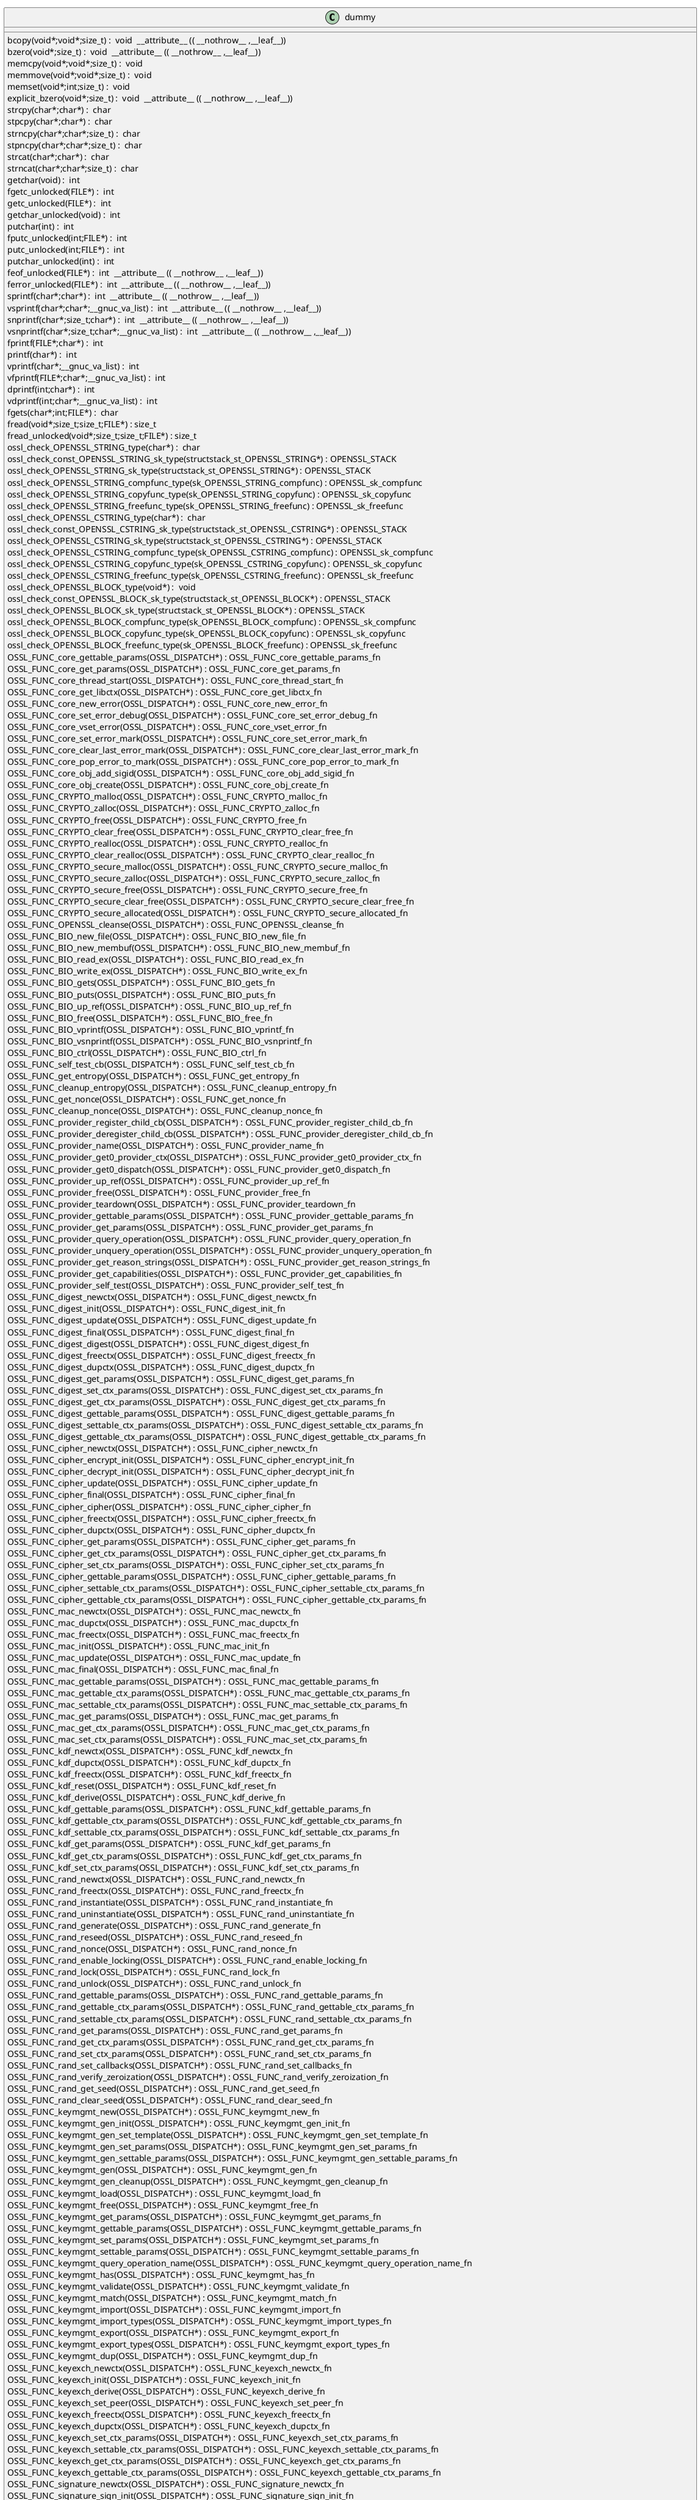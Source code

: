 @startuml
!pragma layout smetana
class dummy {
bcopy(void*;void*;size_t) :  void  __attribute__ (( __nothrow__ ,__leaf__)) [[[./../.././qc/apps/ecparam.c.html#298]]]
bzero(void*;size_t) :  void  __attribute__ (( __nothrow__ ,__leaf__)) [[[./../.././qc/apps/ecparam.c.html#305]]]
memcpy(void*;void*;size_t) :  void  [[[./../.././qc/apps/ecparam.c.html#346]]]
memmove(void*;void*;size_t) :  void  [[[./../.././qc/apps/ecparam.c.html#354]]]
memset(void*;int;size_t) :  void  [[[./../.././qc/apps/ecparam.c.html#361]]]
explicit_bzero(void*;size_t) :  void  __attribute__ (( __nothrow__ ,__leaf__)) [[[./../.././qc/apps/ecparam.c.html#374]]]
strcpy(char*;char*) :  char  [[[./../.././qc/apps/ecparam.c.html#381]]]
stpcpy(char*;char*) :  char  [[[./../.././qc/apps/ecparam.c.html#388]]]
strncpy(char*;char*;size_t) :  char  [[[./../.././qc/apps/ecparam.c.html#396]]]
stpncpy(char*;char*;size_t) :  char  [[[./../.././qc/apps/ecparam.c.html#406]]]
strcat(char*;char*) :  char  [[[./../.././qc/apps/ecparam.c.html#413]]]
strncat(char*;char*;size_t) :  char  [[[./../.././qc/apps/ecparam.c.html#420]]]
getchar(void) :  int  [[[./../.././qc/apps/ecparam.c.html#1166]]]
fgetc_unlocked(FILE*) :  int  [[[./../.././qc/apps/ecparam.c.html#1175]]]
getc_unlocked(FILE*) :  int  [[[./../.././qc/apps/ecparam.c.html#1185]]]
getchar_unlocked(void) :  int  [[[./../.././qc/apps/ecparam.c.html#1192]]]
putchar(int) :  int  [[[./../.././qc/apps/ecparam.c.html#1201]]]
fputc_unlocked(int;FILE*) :  int  [[[./../.././qc/apps/ecparam.c.html#1210]]]
putc_unlocked(int;FILE*) :  int  [[[./../.././qc/apps/ecparam.c.html#1220]]]
putchar_unlocked(int) :  int  [[[./../.././qc/apps/ecparam.c.html#1227]]]
feof_unlocked(FILE*) :  int  __attribute__ (( __nothrow__ ,__leaf__)) [[[./../.././qc/apps/ecparam.c.html#1233]]]
ferror_unlocked(FILE*) :  int  __attribute__ (( __nothrow__ ,__leaf__)) [[[./../.././qc/apps/ecparam.c.html#1240]]]
sprintf(char*;char*) :  int  __attribute__ (( __nothrow__ ,__leaf__)) [[[./../.././qc/apps/ecparam.c.html#1259]]]
vsprintf(char*;char*;__gnuc_va_list) :  int  __attribute__ (( __nothrow__ ,__leaf__)) [[[./../.././qc/apps/ecparam.c.html#1272]]]
snprintf(char*;size_t;char*) :  int  __attribute__ (( __nothrow__ ,__leaf__)) [[[./../.././qc/apps/ecparam.c.html#1291]]]
vsnprintf(char*;size_t;char*;__gnuc_va_list) :  int  __attribute__ (( __nothrow__ ,__leaf__)) [[[./../.././qc/apps/ecparam.c.html#1305]]]
fprintf(FILE*;char*) :  int  [[[./../.././qc/apps/ecparam.c.html#1326]]]
printf(char*) :  int  [[[./../.././qc/apps/ecparam.c.html#1333]]]
vprintf(char*;__gnuc_va_list) :  int  [[[./../.././qc/apps/ecparam.c.html#1345]]]
vfprintf(FILE*;char*;__gnuc_va_list) :  int  [[[./../.././qc/apps/ecparam.c.html#1355]]]
dprintf(int;char*) :  int  [[[./../.././qc/apps/ecparam.c.html#1370]]]
vdprintf(int;char*;__gnuc_va_list) :  int  [[[./../.././qc/apps/ecparam.c.html#1381]]]
fgets(char*;int;FILE*) :  char  [[[./../.././qc/apps/ecparam.c.html#1400]]]
fread(void*;size_t;size_t;FILE*) : size_t [[[./../.././qc/apps/ecparam.c.html#1426]]]
fread_unlocked(void*;size_t;size_t;FILE*) : size_t [[[./../.././qc/apps/ecparam.c.html#1453]]]
ossl_check_OPENSSL_STRING_type(char*) :  char  [[[./../.././qc/apps/ecparam.c.html#1733]]]
ossl_check_const_OPENSSL_STRING_sk_type(structstack_st_OPENSSL_STRING*) : OPENSSL_STACK [[[./../.././qc/apps/ecparam.c.html#1733]]]
ossl_check_OPENSSL_STRING_sk_type(structstack_st_OPENSSL_STRING*) : OPENSSL_STACK [[[./../.././qc/apps/ecparam.c.html#1733]]]
ossl_check_OPENSSL_STRING_compfunc_type(sk_OPENSSL_STRING_compfunc) : OPENSSL_sk_compfunc [[[./../.././qc/apps/ecparam.c.html#1733]]]
ossl_check_OPENSSL_STRING_copyfunc_type(sk_OPENSSL_STRING_copyfunc) : OPENSSL_sk_copyfunc [[[./../.././qc/apps/ecparam.c.html#1733]]]
ossl_check_OPENSSL_STRING_freefunc_type(sk_OPENSSL_STRING_freefunc) : OPENSSL_sk_freefunc [[[./../.././qc/apps/ecparam.c.html#1733]]]
ossl_check_OPENSSL_CSTRING_type(char*) :  char  [[[./../.././qc/apps/ecparam.c.html#1735]]]
ossl_check_const_OPENSSL_CSTRING_sk_type(structstack_st_OPENSSL_CSTRING*) : OPENSSL_STACK [[[./../.././qc/apps/ecparam.c.html#1735]]]
ossl_check_OPENSSL_CSTRING_sk_type(structstack_st_OPENSSL_CSTRING*) : OPENSSL_STACK [[[./../.././qc/apps/ecparam.c.html#1735]]]
ossl_check_OPENSSL_CSTRING_compfunc_type(sk_OPENSSL_CSTRING_compfunc) : OPENSSL_sk_compfunc [[[./../.././qc/apps/ecparam.c.html#1735]]]
ossl_check_OPENSSL_CSTRING_copyfunc_type(sk_OPENSSL_CSTRING_copyfunc) : OPENSSL_sk_copyfunc [[[./../.././qc/apps/ecparam.c.html#1735]]]
ossl_check_OPENSSL_CSTRING_freefunc_type(sk_OPENSSL_CSTRING_freefunc) : OPENSSL_sk_freefunc [[[./../.././qc/apps/ecparam.c.html#1735]]]
ossl_check_OPENSSL_BLOCK_type(void*) :  void  [[[./../.././qc/apps/ecparam.c.html#1738]]]
ossl_check_const_OPENSSL_BLOCK_sk_type(structstack_st_OPENSSL_BLOCK*) : OPENSSL_STACK [[[./../.././qc/apps/ecparam.c.html#1738]]]
ossl_check_OPENSSL_BLOCK_sk_type(structstack_st_OPENSSL_BLOCK*) : OPENSSL_STACK [[[./../.././qc/apps/ecparam.c.html#1738]]]
ossl_check_OPENSSL_BLOCK_compfunc_type(sk_OPENSSL_BLOCK_compfunc) : OPENSSL_sk_compfunc [[[./../.././qc/apps/ecparam.c.html#1738]]]
ossl_check_OPENSSL_BLOCK_copyfunc_type(sk_OPENSSL_BLOCK_copyfunc) : OPENSSL_sk_copyfunc [[[./../.././qc/apps/ecparam.c.html#1738]]]
ossl_check_OPENSSL_BLOCK_freefunc_type(sk_OPENSSL_BLOCK_freefunc) : OPENSSL_sk_freefunc [[[./../.././qc/apps/ecparam.c.html#1738]]]
OSSL_FUNC_core_gettable_params(OSSL_DISPATCH*) : OSSL_FUNC_core_gettable_params_fn [[[./../.././qc/apps/ecparam.c.html#2021]]]
OSSL_FUNC_core_get_params(OSSL_DISPATCH*) : OSSL_FUNC_core_get_params_fn [[[./../.././qc/apps/ecparam.c.html#2024]]]
OSSL_FUNC_core_thread_start(OSSL_DISPATCH*) : OSSL_FUNC_core_thread_start_fn [[[./../.././qc/apps/ecparam.c.html#2027]]]
OSSL_FUNC_core_get_libctx(OSSL_DISPATCH*) : OSSL_FUNC_core_get_libctx_fn [[[./../.././qc/apps/ecparam.c.html#2031]]]
OSSL_FUNC_core_new_error(OSSL_DISPATCH*) : OSSL_FUNC_core_new_error_fn [[[./../.././qc/apps/ecparam.c.html#2034]]]
OSSL_FUNC_core_set_error_debug(OSSL_DISPATCH*) : OSSL_FUNC_core_set_error_debug_fn [[[./../.././qc/apps/ecparam.c.html#2036]]]
OSSL_FUNC_core_vset_error(OSSL_DISPATCH*) : OSSL_FUNC_core_vset_error_fn [[[./../.././qc/apps/ecparam.c.html#2040]]]
OSSL_FUNC_core_set_error_mark(OSSL_DISPATCH*) : OSSL_FUNC_core_set_error_mark_fn [[[./../.././qc/apps/ecparam.c.html#2044]]]
OSSL_FUNC_core_clear_last_error_mark(OSSL_DISPATCH*) : OSSL_FUNC_core_clear_last_error_mark_fn [[[./../.././qc/apps/ecparam.c.html#2046]]]
OSSL_FUNC_core_pop_error_to_mark(OSSL_DISPATCH*) : OSSL_FUNC_core_pop_error_to_mark_fn [[[./../.././qc/apps/ecparam.c.html#2049]]]
OSSL_FUNC_core_obj_add_sigid(OSSL_DISPATCH*) : OSSL_FUNC_core_obj_add_sigid_fn [[[./../.././qc/apps/ecparam.c.html#2057]]]
OSSL_FUNC_core_obj_create(OSSL_DISPATCH*) : OSSL_FUNC_core_obj_create_fn [[[./../.././qc/apps/ecparam.c.html#2060]]]
OSSL_FUNC_CRYPTO_malloc(OSSL_DISPATCH*) : OSSL_FUNC_CRYPTO_malloc_fn [[[./../.././qc/apps/ecparam.c.html#2066]]]
OSSL_FUNC_CRYPTO_zalloc(OSSL_DISPATCH*) : OSSL_FUNC_CRYPTO_zalloc_fn [[[./../.././qc/apps/ecparam.c.html#2069]]]
OSSL_FUNC_CRYPTO_free(OSSL_DISPATCH*) : OSSL_FUNC_CRYPTO_free_fn [[[./../.././qc/apps/ecparam.c.html#2072]]]
OSSL_FUNC_CRYPTO_clear_free(OSSL_DISPATCH*) : OSSL_FUNC_CRYPTO_clear_free_fn [[[./../.././qc/apps/ecparam.c.html#2075]]]
OSSL_FUNC_CRYPTO_realloc(OSSL_DISPATCH*) : OSSL_FUNC_CRYPTO_realloc_fn [[[./../.././qc/apps/ecparam.c.html#2078]]]
OSSL_FUNC_CRYPTO_clear_realloc(OSSL_DISPATCH*) : OSSL_FUNC_CRYPTO_clear_realloc_fn [[[./../.././qc/apps/ecparam.c.html#2081]]]
OSSL_FUNC_CRYPTO_secure_malloc(OSSL_DISPATCH*) : OSSL_FUNC_CRYPTO_secure_malloc_fn [[[./../.././qc/apps/ecparam.c.html#2085]]]
OSSL_FUNC_CRYPTO_secure_zalloc(OSSL_DISPATCH*) : OSSL_FUNC_CRYPTO_secure_zalloc_fn [[[./../.././qc/apps/ecparam.c.html#2088]]]
OSSL_FUNC_CRYPTO_secure_free(OSSL_DISPATCH*) : OSSL_FUNC_CRYPTO_secure_free_fn [[[./../.././qc/apps/ecparam.c.html#2091]]]
OSSL_FUNC_CRYPTO_secure_clear_free(OSSL_DISPATCH*) : OSSL_FUNC_CRYPTO_secure_clear_free_fn [[[./../.././qc/apps/ecparam.c.html#2094]]]
OSSL_FUNC_CRYPTO_secure_allocated(OSSL_DISPATCH*) : OSSL_FUNC_CRYPTO_secure_allocated_fn [[[./../.././qc/apps/ecparam.c.html#2098]]]
OSSL_FUNC_OPENSSL_cleanse(OSSL_DISPATCH*) : OSSL_FUNC_OPENSSL_cleanse_fn [[[./../.././qc/apps/ecparam.c.html#2101]]]
OSSL_FUNC_BIO_new_file(OSSL_DISPATCH*) : OSSL_FUNC_BIO_new_file_fn [[[./../.././qc/apps/ecparam.c.html#2103]]]
OSSL_FUNC_BIO_new_membuf(OSSL_DISPATCH*) : OSSL_FUNC_BIO_new_membuf_fn [[[./../.././qc/apps/ecparam.c.html#2105]]]
OSSL_FUNC_BIO_read_ex(OSSL_DISPATCH*) : OSSL_FUNC_BIO_read_ex_fn [[[./../.././qc/apps/ecparam.c.html#2106]]]
OSSL_FUNC_BIO_write_ex(OSSL_DISPATCH*) : OSSL_FUNC_BIO_write_ex_fn [[[./../.././qc/apps/ecparam.c.html#2108]]]
OSSL_FUNC_BIO_gets(OSSL_DISPATCH*) : OSSL_FUNC_BIO_gets_fn [[[./../.././qc/apps/ecparam.c.html#2110]]]
OSSL_FUNC_BIO_puts(OSSL_DISPATCH*) : OSSL_FUNC_BIO_puts_fn [[[./../.././qc/apps/ecparam.c.html#2111]]]
OSSL_FUNC_BIO_up_ref(OSSL_DISPATCH*) : OSSL_FUNC_BIO_up_ref_fn [[[./../.././qc/apps/ecparam.c.html#2112]]]
OSSL_FUNC_BIO_free(OSSL_DISPATCH*) : OSSL_FUNC_BIO_free_fn [[[./../.././qc/apps/ecparam.c.html#2113]]]
OSSL_FUNC_BIO_vprintf(OSSL_DISPATCH*) : OSSL_FUNC_BIO_vprintf_fn [[[./../.././qc/apps/ecparam.c.html#2114]]]
OSSL_FUNC_BIO_vsnprintf(OSSL_DISPATCH*) : OSSL_FUNC_BIO_vsnprintf_fn [[[./../.././qc/apps/ecparam.c.html#2116]]]
OSSL_FUNC_BIO_ctrl(OSSL_DISPATCH*) : OSSL_FUNC_BIO_ctrl_fn [[[./../.././qc/apps/ecparam.c.html#2118]]]
OSSL_FUNC_self_test_cb(OSSL_DISPATCH*) : OSSL_FUNC_self_test_cb_fn [[[./../.././qc/apps/ecparam.c.html#2122]]]
OSSL_FUNC_get_entropy(OSSL_DISPATCH*) : OSSL_FUNC_get_entropy_fn [[[./../.././qc/apps/ecparam.c.html#2130]]]
OSSL_FUNC_cleanup_entropy(OSSL_DISPATCH*) : OSSL_FUNC_cleanup_entropy_fn [[[./../.././qc/apps/ecparam.c.html#2133]]]
OSSL_FUNC_get_nonce(OSSL_DISPATCH*) : OSSL_FUNC_get_nonce_fn [[[./../.././qc/apps/ecparam.c.html#2135]]]
OSSL_FUNC_cleanup_nonce(OSSL_DISPATCH*) : OSSL_FUNC_cleanup_nonce_fn [[[./../.././qc/apps/ecparam.c.html#2139]]]
OSSL_FUNC_provider_register_child_cb(OSSL_DISPATCH*) : OSSL_FUNC_provider_register_child_cb_fn [[[./../.././qc/apps/ecparam.c.html#2141]]]
OSSL_FUNC_provider_deregister_child_cb(OSSL_DISPATCH*) : OSSL_FUNC_provider_deregister_child_cb_fn [[[./../.././qc/apps/ecparam.c.html#2147]]]
OSSL_FUNC_provider_name(OSSL_DISPATCH*) : OSSL_FUNC_provider_name_fn [[[./../.././qc/apps/ecparam.c.html#2149]]]
OSSL_FUNC_provider_get0_provider_ctx(OSSL_DISPATCH*) : OSSL_FUNC_provider_get0_provider_ctx_fn [[[./../.././qc/apps/ecparam.c.html#2151]]]
OSSL_FUNC_provider_get0_dispatch(OSSL_DISPATCH*) : OSSL_FUNC_provider_get0_dispatch_fn [[[./../.././qc/apps/ecparam.c.html#2153]]]
OSSL_FUNC_provider_up_ref(OSSL_DISPATCH*) : OSSL_FUNC_provider_up_ref_fn [[[./../.././qc/apps/ecparam.c.html#2155]]]
OSSL_FUNC_provider_free(OSSL_DISPATCH*) : OSSL_FUNC_provider_free_fn [[[./../.././qc/apps/ecparam.c.html#2157]]]
OSSL_FUNC_provider_teardown(OSSL_DISPATCH*) : OSSL_FUNC_provider_teardown_fn [[[./../.././qc/apps/ecparam.c.html#2162]]]
OSSL_FUNC_provider_gettable_params(OSSL_DISPATCH*) : OSSL_FUNC_provider_gettable_params_fn [[[./../.././qc/apps/ecparam.c.html#2164]]]
OSSL_FUNC_provider_get_params(OSSL_DISPATCH*) : OSSL_FUNC_provider_get_params_fn [[[./../.././qc/apps/ecparam.c.html#2167]]]
OSSL_FUNC_provider_query_operation(OSSL_DISPATCH*) : OSSL_FUNC_provider_query_operation_fn [[[./../.././qc/apps/ecparam.c.html#2170]]]
OSSL_FUNC_provider_unquery_operation(OSSL_DISPATCH*) : OSSL_FUNC_provider_unquery_operation_fn [[[./../.././qc/apps/ecparam.c.html#2173]]]
OSSL_FUNC_provider_get_reason_strings(OSSL_DISPATCH*) : OSSL_FUNC_provider_get_reason_strings_fn [[[./../.././qc/apps/ecparam.c.html#2176]]]
OSSL_FUNC_provider_get_capabilities(OSSL_DISPATCH*) : OSSL_FUNC_provider_get_capabilities_fn [[[./../.././qc/apps/ecparam.c.html#2179]]]
OSSL_FUNC_provider_self_test(OSSL_DISPATCH*) : OSSL_FUNC_provider_self_test_fn [[[./../.././qc/apps/ecparam.c.html#2182]]]
OSSL_FUNC_digest_newctx(OSSL_DISPATCH*) : OSSL_FUNC_digest_newctx_fn [[[./../.././qc/apps/ecparam.c.html#2184]]]
OSSL_FUNC_digest_init(OSSL_DISPATCH*) : OSSL_FUNC_digest_init_fn [[[./../.././qc/apps/ecparam.c.html#2185]]]
OSSL_FUNC_digest_update(OSSL_DISPATCH*) : OSSL_FUNC_digest_update_fn [[[./../.././qc/apps/ecparam.c.html#2186]]]
OSSL_FUNC_digest_final(OSSL_DISPATCH*) : OSSL_FUNC_digest_final_fn [[[./../.././qc/apps/ecparam.c.html#2188]]]
OSSL_FUNC_digest_digest(OSSL_DISPATCH*) : OSSL_FUNC_digest_digest_fn [[[./../.././qc/apps/ecparam.c.html#2191]]]
OSSL_FUNC_digest_freectx(OSSL_DISPATCH*) : OSSL_FUNC_digest_freectx_fn [[[./../.././qc/apps/ecparam.c.html#2195]]]
OSSL_FUNC_digest_dupctx(OSSL_DISPATCH*) : OSSL_FUNC_digest_dupctx_fn [[[./../.././qc/apps/ecparam.c.html#2196]]]
OSSL_FUNC_digest_get_params(OSSL_DISPATCH*) : OSSL_FUNC_digest_get_params_fn [[[./../.././qc/apps/ecparam.c.html#2198]]]
OSSL_FUNC_digest_set_ctx_params(OSSL_DISPATCH*) : OSSL_FUNC_digest_set_ctx_params_fn [[[./../.././qc/apps/ecparam.c.html#2199]]]
OSSL_FUNC_digest_get_ctx_params(OSSL_DISPATCH*) : OSSL_FUNC_digest_get_ctx_params_fn [[[./../.././qc/apps/ecparam.c.html#2201]]]
OSSL_FUNC_digest_gettable_params(OSSL_DISPATCH*) : OSSL_FUNC_digest_gettable_params_fn [[[./../.././qc/apps/ecparam.c.html#2203]]]
OSSL_FUNC_digest_settable_ctx_params(OSSL_DISPATCH*) : OSSL_FUNC_digest_settable_ctx_params_fn [[[./../.././qc/apps/ecparam.c.html#2205]]]
OSSL_FUNC_digest_gettable_ctx_params(OSSL_DISPATCH*) : OSSL_FUNC_digest_gettable_ctx_params_fn [[[./../.././qc/apps/ecparam.c.html#2207]]]
OSSL_FUNC_cipher_newctx(OSSL_DISPATCH*) : OSSL_FUNC_cipher_newctx_fn [[[./../.././qc/apps/ecparam.c.html#2209]]]
OSSL_FUNC_cipher_encrypt_init(OSSL_DISPATCH*) : OSSL_FUNC_cipher_encrypt_init_fn [[[./../.././qc/apps/ecparam.c.html#2210]]]
OSSL_FUNC_cipher_decrypt_init(OSSL_DISPATCH*) : OSSL_FUNC_cipher_decrypt_init_fn [[[./../.././qc/apps/ecparam.c.html#2216]]]
OSSL_FUNC_cipher_update(OSSL_DISPATCH*) : OSSL_FUNC_cipher_update_fn [[[./../.././qc/apps/ecparam.c.html#2222]]]
OSSL_FUNC_cipher_final(OSSL_DISPATCH*) : OSSL_FUNC_cipher_final_fn [[[./../.././qc/apps/ecparam.c.html#2226]]]
OSSL_FUNC_cipher_cipher(OSSL_DISPATCH*) : OSSL_FUNC_cipher_cipher_fn [[[./../.././qc/apps/ecparam.c.html#2229]]]
OSSL_FUNC_cipher_freectx(OSSL_DISPATCH*) : OSSL_FUNC_cipher_freectx_fn [[[./../.././qc/apps/ecparam.c.html#2233]]]
OSSL_FUNC_cipher_dupctx(OSSL_DISPATCH*) : OSSL_FUNC_cipher_dupctx_fn [[[./../.././qc/apps/ecparam.c.html#2234]]]
OSSL_FUNC_cipher_get_params(OSSL_DISPATCH*) : OSSL_FUNC_cipher_get_params_fn [[[./../.././qc/apps/ecparam.c.html#2235]]]
OSSL_FUNC_cipher_get_ctx_params(OSSL_DISPATCH*) : OSSL_FUNC_cipher_get_ctx_params_fn [[[./../.././qc/apps/ecparam.c.html#2236]]]
OSSL_FUNC_cipher_set_ctx_params(OSSL_DISPATCH*) : OSSL_FUNC_cipher_set_ctx_params_fn [[[./../.././qc/apps/ecparam.c.html#2238]]]
OSSL_FUNC_cipher_gettable_params(OSSL_DISPATCH*) : OSSL_FUNC_cipher_gettable_params_fn [[[./../.././qc/apps/ecparam.c.html#2240]]]
OSSL_FUNC_cipher_settable_ctx_params(OSSL_DISPATCH*) : OSSL_FUNC_cipher_settable_ctx_params_fn [[[./../.././qc/apps/ecparam.c.html#2242]]]
OSSL_FUNC_cipher_gettable_ctx_params(OSSL_DISPATCH*) : OSSL_FUNC_cipher_gettable_ctx_params_fn [[[./../.././qc/apps/ecparam.c.html#2244]]]
OSSL_FUNC_mac_newctx(OSSL_DISPATCH*) : OSSL_FUNC_mac_newctx_fn [[[./../.././qc/apps/ecparam.c.html#2246]]]
OSSL_FUNC_mac_dupctx(OSSL_DISPATCH*) : OSSL_FUNC_mac_dupctx_fn [[[./../.././qc/apps/ecparam.c.html#2247]]]
OSSL_FUNC_mac_freectx(OSSL_DISPATCH*) : OSSL_FUNC_mac_freectx_fn [[[./../.././qc/apps/ecparam.c.html#2248]]]
OSSL_FUNC_mac_init(OSSL_DISPATCH*) : OSSL_FUNC_mac_init_fn [[[./../.././qc/apps/ecparam.c.html#2249]]]
OSSL_FUNC_mac_update(OSSL_DISPATCH*) : OSSL_FUNC_mac_update_fn [[[./../.././qc/apps/ecparam.c.html#2251]]]
OSSL_FUNC_mac_final(OSSL_DISPATCH*) : OSSL_FUNC_mac_final_fn [[[./../.././qc/apps/ecparam.c.html#2253]]]
OSSL_FUNC_mac_gettable_params(OSSL_DISPATCH*) : OSSL_FUNC_mac_gettable_params_fn [[[./../.././qc/apps/ecparam.c.html#2256]]]
OSSL_FUNC_mac_gettable_ctx_params(OSSL_DISPATCH*) : OSSL_FUNC_mac_gettable_ctx_params_fn [[[./../.././qc/apps/ecparam.c.html#2257]]]
OSSL_FUNC_mac_settable_ctx_params(OSSL_DISPATCH*) : OSSL_FUNC_mac_settable_ctx_params_fn [[[./../.././qc/apps/ecparam.c.html#2259]]]
OSSL_FUNC_mac_get_params(OSSL_DISPATCH*) : OSSL_FUNC_mac_get_params_fn [[[./../.././qc/apps/ecparam.c.html#2261]]]
OSSL_FUNC_mac_get_ctx_params(OSSL_DISPATCH*) : OSSL_FUNC_mac_get_ctx_params_fn [[[./../.././qc/apps/ecparam.c.html#2262]]]
OSSL_FUNC_mac_set_ctx_params(OSSL_DISPATCH*) : OSSL_FUNC_mac_set_ctx_params_fn [[[./../.././qc/apps/ecparam.c.html#2264]]]
OSSL_FUNC_kdf_newctx(OSSL_DISPATCH*) : OSSL_FUNC_kdf_newctx_fn [[[./../.././qc/apps/ecparam.c.html#2266]]]
OSSL_FUNC_kdf_dupctx(OSSL_DISPATCH*) : OSSL_FUNC_kdf_dupctx_fn [[[./../.././qc/apps/ecparam.c.html#2267]]]
OSSL_FUNC_kdf_freectx(OSSL_DISPATCH*) : OSSL_FUNC_kdf_freectx_fn [[[./../.././qc/apps/ecparam.c.html#2268]]]
OSSL_FUNC_kdf_reset(OSSL_DISPATCH*) : OSSL_FUNC_kdf_reset_fn [[[./../.././qc/apps/ecparam.c.html#2269]]]
OSSL_FUNC_kdf_derive(OSSL_DISPATCH*) : OSSL_FUNC_kdf_derive_fn [[[./../.././qc/apps/ecparam.c.html#2270]]]
OSSL_FUNC_kdf_gettable_params(OSSL_DISPATCH*) : OSSL_FUNC_kdf_gettable_params_fn [[[./../.././qc/apps/ecparam.c.html#2272]]]
OSSL_FUNC_kdf_gettable_ctx_params(OSSL_DISPATCH*) : OSSL_FUNC_kdf_gettable_ctx_params_fn [[[./../.././qc/apps/ecparam.c.html#2273]]]
OSSL_FUNC_kdf_settable_ctx_params(OSSL_DISPATCH*) : OSSL_FUNC_kdf_settable_ctx_params_fn [[[./../.././qc/apps/ecparam.c.html#2275]]]
OSSL_FUNC_kdf_get_params(OSSL_DISPATCH*) : OSSL_FUNC_kdf_get_params_fn [[[./../.././qc/apps/ecparam.c.html#2277]]]
OSSL_FUNC_kdf_get_ctx_params(OSSL_DISPATCH*) : OSSL_FUNC_kdf_get_ctx_params_fn [[[./../.././qc/apps/ecparam.c.html#2278]]]
OSSL_FUNC_kdf_set_ctx_params(OSSL_DISPATCH*) : OSSL_FUNC_kdf_set_ctx_params_fn [[[./../.././qc/apps/ecparam.c.html#2280]]]
OSSL_FUNC_rand_newctx(OSSL_DISPATCH*) : OSSL_FUNC_rand_newctx_fn [[[./../.././qc/apps/ecparam.c.html#2282]]]
OSSL_FUNC_rand_freectx(OSSL_DISPATCH*) : OSSL_FUNC_rand_freectx_fn [[[./../.././qc/apps/ecparam.c.html#2285]]]
OSSL_FUNC_rand_instantiate(OSSL_DISPATCH*) : OSSL_FUNC_rand_instantiate_fn [[[./../.././qc/apps/ecparam.c.html#2286]]]
OSSL_FUNC_rand_uninstantiate(OSSL_DISPATCH*) : OSSL_FUNC_rand_uninstantiate_fn [[[./../.././qc/apps/ecparam.c.html#2291]]]
OSSL_FUNC_rand_generate(OSSL_DISPATCH*) : OSSL_FUNC_rand_generate_fn [[[./../.././qc/apps/ecparam.c.html#2292]]]
OSSL_FUNC_rand_reseed(OSSL_DISPATCH*) : OSSL_FUNC_rand_reseed_fn [[[./../.././qc/apps/ecparam.c.html#2296]]]
OSSL_FUNC_rand_nonce(OSSL_DISPATCH*) : OSSL_FUNC_rand_nonce_fn [[[./../.././qc/apps/ecparam.c.html#2300]]]
OSSL_FUNC_rand_enable_locking(OSSL_DISPATCH*) : OSSL_FUNC_rand_enable_locking_fn [[[./../.././qc/apps/ecparam.c.html#2303]]]
OSSL_FUNC_rand_lock(OSSL_DISPATCH*) : OSSL_FUNC_rand_lock_fn [[[./../.././qc/apps/ecparam.c.html#2304]]]
OSSL_FUNC_rand_unlock(OSSL_DISPATCH*) : OSSL_FUNC_rand_unlock_fn [[[./../.././qc/apps/ecparam.c.html#2305]]]
OSSL_FUNC_rand_gettable_params(OSSL_DISPATCH*) : OSSL_FUNC_rand_gettable_params_fn [[[./../.././qc/apps/ecparam.c.html#2306]]]
OSSL_FUNC_rand_gettable_ctx_params(OSSL_DISPATCH*) : OSSL_FUNC_rand_gettable_ctx_params_fn [[[./../.././qc/apps/ecparam.c.html#2307]]]
OSSL_FUNC_rand_settable_ctx_params(OSSL_DISPATCH*) : OSSL_FUNC_rand_settable_ctx_params_fn [[[./../.././qc/apps/ecparam.c.html#2309]]]
OSSL_FUNC_rand_get_params(OSSL_DISPATCH*) : OSSL_FUNC_rand_get_params_fn [[[./../.././qc/apps/ecparam.c.html#2311]]]
OSSL_FUNC_rand_get_ctx_params(OSSL_DISPATCH*) : OSSL_FUNC_rand_get_ctx_params_fn [[[./../.././qc/apps/ecparam.c.html#2312]]]
OSSL_FUNC_rand_set_ctx_params(OSSL_DISPATCH*) : OSSL_FUNC_rand_set_ctx_params_fn [[[./../.././qc/apps/ecparam.c.html#2314]]]
OSSL_FUNC_rand_set_callbacks(OSSL_DISPATCH*) : OSSL_FUNC_rand_set_callbacks_fn [[[./../.././qc/apps/ecparam.c.html#2316]]]
OSSL_FUNC_rand_verify_zeroization(OSSL_DISPATCH*) : OSSL_FUNC_rand_verify_zeroization_fn [[[./../.././qc/apps/ecparam.c.html#2321]]]
OSSL_FUNC_rand_get_seed(OSSL_DISPATCH*) : OSSL_FUNC_rand_get_seed_fn [[[./../.././qc/apps/ecparam.c.html#2323]]]
OSSL_FUNC_rand_clear_seed(OSSL_DISPATCH*) : OSSL_FUNC_rand_clear_seed_fn [[[./../.././qc/apps/ecparam.c.html#2328]]]
OSSL_FUNC_keymgmt_new(OSSL_DISPATCH*) : OSSL_FUNC_keymgmt_new_fn [[[./../.././qc/apps/ecparam.c.html#2330]]]
OSSL_FUNC_keymgmt_gen_init(OSSL_DISPATCH*) : OSSL_FUNC_keymgmt_gen_init_fn [[[./../.././qc/apps/ecparam.c.html#2332]]]
OSSL_FUNC_keymgmt_gen_set_template(OSSL_DISPATCH*) : OSSL_FUNC_keymgmt_gen_set_template_fn [[[./../.././qc/apps/ecparam.c.html#2334]]]
OSSL_FUNC_keymgmt_gen_set_params(OSSL_DISPATCH*) : OSSL_FUNC_keymgmt_gen_set_params_fn [[[./../.././qc/apps/ecparam.c.html#2336]]]
OSSL_FUNC_keymgmt_gen_settable_params(OSSL_DISPATCH*) : OSSL_FUNC_keymgmt_gen_settable_params_fn [[[./../.././qc/apps/ecparam.c.html#2338]]]
OSSL_FUNC_keymgmt_gen(OSSL_DISPATCH*) : OSSL_FUNC_keymgmt_gen_fn [[[./../.././qc/apps/ecparam.c.html#2341]]]
OSSL_FUNC_keymgmt_gen_cleanup(OSSL_DISPATCH*) : OSSL_FUNC_keymgmt_gen_cleanup_fn [[[./../.././qc/apps/ecparam.c.html#2343]]]
OSSL_FUNC_keymgmt_load(OSSL_DISPATCH*) : OSSL_FUNC_keymgmt_load_fn [[[./../.././qc/apps/ecparam.c.html#2347]]]
OSSL_FUNC_keymgmt_free(OSSL_DISPATCH*) : OSSL_FUNC_keymgmt_free_fn [[[./../.././qc/apps/ecparam.c.html#2352]]]
OSSL_FUNC_keymgmt_get_params(OSSL_DISPATCH*) : OSSL_FUNC_keymgmt_get_params_fn [[[./../.././qc/apps/ecparam.c.html#2357]]]
OSSL_FUNC_keymgmt_gettable_params(OSSL_DISPATCH*) : OSSL_FUNC_keymgmt_gettable_params_fn [[[./../.././qc/apps/ecparam.c.html#2359]]]
OSSL_FUNC_keymgmt_set_params(OSSL_DISPATCH*) : OSSL_FUNC_keymgmt_set_params_fn [[[./../.././qc/apps/ecparam.c.html#2364]]]
OSSL_FUNC_keymgmt_settable_params(OSSL_DISPATCH*) : OSSL_FUNC_keymgmt_settable_params_fn [[[./../.././qc/apps/ecparam.c.html#2366]]]
OSSL_FUNC_keymgmt_query_operation_name(OSSL_DISPATCH*) : OSSL_FUNC_keymgmt_query_operation_name_fn [[[./../.././qc/apps/ecparam.c.html#2371]]]
OSSL_FUNC_keymgmt_has(OSSL_DISPATCH*) : OSSL_FUNC_keymgmt_has_fn [[[./../.././qc/apps/ecparam.c.html#2376]]]
OSSL_FUNC_keymgmt_validate(OSSL_DISPATCH*) : OSSL_FUNC_keymgmt_validate_fn [[[./../.././qc/apps/ecparam.c.html#2380]]]
OSSL_FUNC_keymgmt_match(OSSL_DISPATCH*) : OSSL_FUNC_keymgmt_match_fn [[[./../.././qc/apps/ecparam.c.html#2385]]]
OSSL_FUNC_keymgmt_import(OSSL_DISPATCH*) : OSSL_FUNC_keymgmt_import_fn [[[./../.././qc/apps/ecparam.c.html#2387]]]
OSSL_FUNC_keymgmt_import_types(OSSL_DISPATCH*) : OSSL_FUNC_keymgmt_import_types_fn [[[./../.././qc/apps/ecparam.c.html#2389]]]
OSSL_FUNC_keymgmt_export(OSSL_DISPATCH*) : OSSL_FUNC_keymgmt_export_fn [[[./../.././qc/apps/ecparam.c.html#2391]]]
OSSL_FUNC_keymgmt_export_types(OSSL_DISPATCH*) : OSSL_FUNC_keymgmt_export_types_fn [[[./../.././qc/apps/ecparam.c.html#2394]]]
OSSL_FUNC_keymgmt_dup(OSSL_DISPATCH*) : OSSL_FUNC_keymgmt_dup_fn [[[./../.././qc/apps/ecparam.c.html#2399]]]
OSSL_FUNC_keyexch_newctx(OSSL_DISPATCH*) : OSSL_FUNC_keyexch_newctx_fn [[[./../.././qc/apps/ecparam.c.html#2401]]]
OSSL_FUNC_keyexch_init(OSSL_DISPATCH*) : OSSL_FUNC_keyexch_init_fn [[[./../.././qc/apps/ecparam.c.html#2402]]]
OSSL_FUNC_keyexch_derive(OSSL_DISPATCH*) : OSSL_FUNC_keyexch_derive_fn [[[./../.././qc/apps/ecparam.c.html#2404]]]
OSSL_FUNC_keyexch_set_peer(OSSL_DISPATCH*) : OSSL_FUNC_keyexch_set_peer_fn [[[./../.././qc/apps/ecparam.c.html#2406]]]
OSSL_FUNC_keyexch_freectx(OSSL_DISPATCH*) : OSSL_FUNC_keyexch_freectx_fn [[[./../.././qc/apps/ecparam.c.html#2407]]]
OSSL_FUNC_keyexch_dupctx(OSSL_DISPATCH*) : OSSL_FUNC_keyexch_dupctx_fn [[[./../.././qc/apps/ecparam.c.html#2408]]]
OSSL_FUNC_keyexch_set_ctx_params(OSSL_DISPATCH*) : OSSL_FUNC_keyexch_set_ctx_params_fn [[[./../.././qc/apps/ecparam.c.html#2409]]]
OSSL_FUNC_keyexch_settable_ctx_params(OSSL_DISPATCH*) : OSSL_FUNC_keyexch_settable_ctx_params_fn [[[./../.././qc/apps/ecparam.c.html#2411]]]
OSSL_FUNC_keyexch_get_ctx_params(OSSL_DISPATCH*) : OSSL_FUNC_keyexch_get_ctx_params_fn [[[./../.././qc/apps/ecparam.c.html#2413]]]
OSSL_FUNC_keyexch_gettable_ctx_params(OSSL_DISPATCH*) : OSSL_FUNC_keyexch_gettable_ctx_params_fn [[[./../.././qc/apps/ecparam.c.html#2415]]]
OSSL_FUNC_signature_newctx(OSSL_DISPATCH*) : OSSL_FUNC_signature_newctx_fn [[[./../.././qc/apps/ecparam.c.html#2417]]]
OSSL_FUNC_signature_sign_init(OSSL_DISPATCH*) : OSSL_FUNC_signature_sign_init_fn [[[./../.././qc/apps/ecparam.c.html#2419]]]
OSSL_FUNC_signature_sign(OSSL_DISPATCH*) : OSSL_FUNC_signature_sign_fn [[[./../.././qc/apps/ecparam.c.html#2421]]]
OSSL_FUNC_signature_verify_init(OSSL_DISPATCH*) : OSSL_FUNC_signature_verify_init_fn [[[./../.././qc/apps/ecparam.c.html#2425]]]
OSSL_FUNC_signature_verify(OSSL_DISPATCH*) : OSSL_FUNC_signature_verify_fn [[[./../.././qc/apps/ecparam.c.html#2427]]]
OSSL_FUNC_signature_verify_recover_init(OSSL_DISPATCH*) : OSSL_FUNC_signature_verify_recover_init_fn [[[./../.././qc/apps/ecparam.c.html#2432]]]
OSSL_FUNC_signature_verify_recover(OSSL_DISPATCH*) : OSSL_FUNC_signature_verify_recover_fn [[[./../.././qc/apps/ecparam.c.html#2434]]]
OSSL_FUNC_signature_digest_sign_init(OSSL_DISPATCH*) : OSSL_FUNC_signature_digest_sign_init_fn [[[./../.././qc/apps/ecparam.c.html#2437]]]
OSSL_FUNC_signature_digest_sign_update(OSSL_DISPATCH*) : OSSL_FUNC_signature_digest_sign_update_fn [[[./../.././qc/apps/ecparam.c.html#2440]]]
OSSL_FUNC_signature_digest_sign_final(OSSL_DISPATCH*) : OSSL_FUNC_signature_digest_sign_final_fn [[[./../.././qc/apps/ecparam.c.html#2442]]]
OSSL_FUNC_signature_digest_sign(OSSL_DISPATCH*) : OSSL_FUNC_signature_digest_sign_fn [[[./../.././qc/apps/ecparam.c.html#2445]]]
OSSL_FUNC_signature_digest_verify_init(OSSL_DISPATCH*) : OSSL_FUNC_signature_digest_verify_init_fn [[[./../.././qc/apps/ecparam.c.html#2448]]]
OSSL_FUNC_signature_digest_verify_update(OSSL_DISPATCH*) : OSSL_FUNC_signature_digest_verify_update_fn [[[./../.././qc/apps/ecparam.c.html#2451]]]
OSSL_FUNC_signature_digest_verify_final(OSSL_DISPATCH*) : OSSL_FUNC_signature_digest_verify_final_fn [[[./../.././qc/apps/ecparam.c.html#2453]]]
OSSL_FUNC_signature_digest_verify(OSSL_DISPATCH*) : OSSL_FUNC_signature_digest_verify_fn [[[./../.././qc/apps/ecparam.c.html#2455]]]
OSSL_FUNC_signature_freectx(OSSL_DISPATCH*) : OSSL_FUNC_signature_freectx_fn [[[./../.././qc/apps/ecparam.c.html#2458]]]
OSSL_FUNC_signature_dupctx(OSSL_DISPATCH*) : OSSL_FUNC_signature_dupctx_fn [[[./../.././qc/apps/ecparam.c.html#2459]]]
OSSL_FUNC_signature_get_ctx_params(OSSL_DISPATCH*) : OSSL_FUNC_signature_get_ctx_params_fn [[[./../.././qc/apps/ecparam.c.html#2460]]]
OSSL_FUNC_signature_gettable_ctx_params(OSSL_DISPATCH*) : OSSL_FUNC_signature_gettable_ctx_params_fn [[[./../.././qc/apps/ecparam.c.html#2462]]]
OSSL_FUNC_signature_set_ctx_params(OSSL_DISPATCH*) : OSSL_FUNC_signature_set_ctx_params_fn [[[./../.././qc/apps/ecparam.c.html#2464]]]
OSSL_FUNC_signature_settable_ctx_params(OSSL_DISPATCH*) : OSSL_FUNC_signature_settable_ctx_params_fn [[[./../.././qc/apps/ecparam.c.html#2466]]]
OSSL_FUNC_signature_get_ctx_md_params(OSSL_DISPATCH*) : OSSL_FUNC_signature_get_ctx_md_params_fn [[[./../.././qc/apps/ecparam.c.html#2468]]]
OSSL_FUNC_signature_gettable_ctx_md_params(OSSL_DISPATCH*) : OSSL_FUNC_signature_gettable_ctx_md_params_fn [[[./../.././qc/apps/ecparam.c.html#2470]]]
OSSL_FUNC_signature_set_ctx_md_params(OSSL_DISPATCH*) : OSSL_FUNC_signature_set_ctx_md_params_fn [[[./../.././qc/apps/ecparam.c.html#2472]]]
OSSL_FUNC_signature_settable_ctx_md_params(OSSL_DISPATCH*) : OSSL_FUNC_signature_settable_ctx_md_params_fn [[[./../.././qc/apps/ecparam.c.html#2474]]]
OSSL_FUNC_asym_cipher_newctx(OSSL_DISPATCH*) : OSSL_FUNC_asym_cipher_newctx_fn [[[./../.././qc/apps/ecparam.c.html#2476]]]
OSSL_FUNC_asym_cipher_encrypt_init(OSSL_DISPATCH*) : OSSL_FUNC_asym_cipher_encrypt_init_fn [[[./../.././qc/apps/ecparam.c.html#2477]]]
OSSL_FUNC_asym_cipher_encrypt(OSSL_DISPATCH*) : OSSL_FUNC_asym_cipher_encrypt_fn [[[./../.././qc/apps/ecparam.c.html#2479]]]
OSSL_FUNC_asym_cipher_decrypt_init(OSSL_DISPATCH*) : OSSL_FUNC_asym_cipher_decrypt_init_fn [[[./../.././qc/apps/ecparam.c.html#2484]]]
OSSL_FUNC_asym_cipher_decrypt(OSSL_DISPATCH*) : OSSL_FUNC_asym_cipher_decrypt_fn [[[./../.././qc/apps/ecparam.c.html#2486]]]
OSSL_FUNC_asym_cipher_freectx(OSSL_DISPATCH*) : OSSL_FUNC_asym_cipher_freectx_fn [[[./../.././qc/apps/ecparam.c.html#2491]]]
OSSL_FUNC_asym_cipher_dupctx(OSSL_DISPATCH*) : OSSL_FUNC_asym_cipher_dupctx_fn [[[./../.././qc/apps/ecparam.c.html#2492]]]
OSSL_FUNC_asym_cipher_get_ctx_params(OSSL_DISPATCH*) : OSSL_FUNC_asym_cipher_get_ctx_params_fn [[[./../.././qc/apps/ecparam.c.html#2493]]]
OSSL_FUNC_asym_cipher_gettable_ctx_params(OSSL_DISPATCH*) : OSSL_FUNC_asym_cipher_gettable_ctx_params_fn [[[./../.././qc/apps/ecparam.c.html#2495]]]
OSSL_FUNC_asym_cipher_set_ctx_params(OSSL_DISPATCH*) : OSSL_FUNC_asym_cipher_set_ctx_params_fn [[[./../.././qc/apps/ecparam.c.html#2497]]]
OSSL_FUNC_asym_cipher_settable_ctx_params(OSSL_DISPATCH*) : OSSL_FUNC_asym_cipher_settable_ctx_params_fn [[[./../.././qc/apps/ecparam.c.html#2499]]]
OSSL_FUNC_kem_newctx(OSSL_DISPATCH*) : OSSL_FUNC_kem_newctx_fn [[[./../.././qc/apps/ecparam.c.html#2501]]]
OSSL_FUNC_kem_encapsulate_init(OSSL_DISPATCH*) : OSSL_FUNC_kem_encapsulate_init_fn [[[./../.././qc/apps/ecparam.c.html#2502]]]
OSSL_FUNC_kem_auth_encapsulate_init(OSSL_DISPATCH*) : OSSL_FUNC_kem_auth_encapsulate_init_fn [[[./../.././qc/apps/ecparam.c.html#2504]]]
OSSL_FUNC_kem_encapsulate(OSSL_DISPATCH*) : OSSL_FUNC_kem_encapsulate_fn [[[./../.././qc/apps/ecparam.c.html#2507]]]
OSSL_FUNC_kem_decapsulate_init(OSSL_DISPATCH*) : OSSL_FUNC_kem_decapsulate_init_fn [[[./../.././qc/apps/ecparam.c.html#2511]]]
OSSL_FUNC_kem_auth_decapsulate_init(OSSL_DISPATCH*) : OSSL_FUNC_kem_auth_decapsulate_init_fn [[[./../.././qc/apps/ecparam.c.html#2513]]]
OSSL_FUNC_kem_decapsulate(OSSL_DISPATCH*) : OSSL_FUNC_kem_decapsulate_fn [[[./../.././qc/apps/ecparam.c.html#2516]]]
OSSL_FUNC_kem_freectx(OSSL_DISPATCH*) : OSSL_FUNC_kem_freectx_fn [[[./../.././qc/apps/ecparam.c.html#2519]]]
OSSL_FUNC_kem_dupctx(OSSL_DISPATCH*) : OSSL_FUNC_kem_dupctx_fn [[[./../.././qc/apps/ecparam.c.html#2520]]]
OSSL_FUNC_kem_get_ctx_params(OSSL_DISPATCH*) : OSSL_FUNC_kem_get_ctx_params_fn [[[./../.././qc/apps/ecparam.c.html#2521]]]
OSSL_FUNC_kem_gettable_ctx_params(OSSL_DISPATCH*) : OSSL_FUNC_kem_gettable_ctx_params_fn [[[./../.././qc/apps/ecparam.c.html#2522]]]
OSSL_FUNC_kem_set_ctx_params(OSSL_DISPATCH*) : OSSL_FUNC_kem_set_ctx_params_fn [[[./../.././qc/apps/ecparam.c.html#2524]]]
OSSL_FUNC_kem_settable_ctx_params(OSSL_DISPATCH*) : OSSL_FUNC_kem_settable_ctx_params_fn [[[./../.././qc/apps/ecparam.c.html#2526]]]
OSSL_FUNC_encoder_newctx(OSSL_DISPATCH*) : OSSL_FUNC_encoder_newctx_fn [[[./../.././qc/apps/ecparam.c.html#2528]]]
OSSL_FUNC_encoder_freectx(OSSL_DISPATCH*) : OSSL_FUNC_encoder_freectx_fn [[[./../.././qc/apps/ecparam.c.html#2529]]]
OSSL_FUNC_encoder_get_params(OSSL_DISPATCH*) : OSSL_FUNC_encoder_get_params_fn [[[./../.././qc/apps/ecparam.c.html#2530]]]
OSSL_FUNC_encoder_gettable_params(OSSL_DISPATCH*) : OSSL_FUNC_encoder_gettable_params_fn [[[./../.././qc/apps/ecparam.c.html#2531]]]
OSSL_FUNC_encoder_set_ctx_params(OSSL_DISPATCH*) : OSSL_FUNC_encoder_set_ctx_params_fn [[[./../.././qc/apps/ecparam.c.html#2533]]]
OSSL_FUNC_encoder_settable_ctx_params(OSSL_DISPATCH*) : OSSL_FUNC_encoder_settable_ctx_params_fn [[[./../.././qc/apps/ecparam.c.html#2535]]]
OSSL_FUNC_encoder_does_selection(OSSL_DISPATCH*) : OSSL_FUNC_encoder_does_selection_fn [[[./../.././qc/apps/ecparam.c.html#2538]]]
OSSL_FUNC_encoder_encode(OSSL_DISPATCH*) : OSSL_FUNC_encoder_encode_fn [[[./../.././qc/apps/ecparam.c.html#2540]]]
OSSL_FUNC_encoder_import_object(OSSL_DISPATCH*) : OSSL_FUNC_encoder_import_object_fn [[[./../.././qc/apps/ecparam.c.html#2546]]]
OSSL_FUNC_encoder_free_object(OSSL_DISPATCH*) : OSSL_FUNC_encoder_free_object_fn [[[./../.././qc/apps/ecparam.c.html#2548]]]
OSSL_FUNC_decoder_newctx(OSSL_DISPATCH*) : OSSL_FUNC_decoder_newctx_fn [[[./../.././qc/apps/ecparam.c.html#2550]]]
OSSL_FUNC_decoder_freectx(OSSL_DISPATCH*) : OSSL_FUNC_decoder_freectx_fn [[[./../.././qc/apps/ecparam.c.html#2551]]]
OSSL_FUNC_decoder_get_params(OSSL_DISPATCH*) : OSSL_FUNC_decoder_get_params_fn [[[./../.././qc/apps/ecparam.c.html#2552]]]
OSSL_FUNC_decoder_gettable_params(OSSL_DISPATCH*) : OSSL_FUNC_decoder_gettable_params_fn [[[./../.././qc/apps/ecparam.c.html#2553]]]
OSSL_FUNC_decoder_set_ctx_params(OSSL_DISPATCH*) : OSSL_FUNC_decoder_set_ctx_params_fn [[[./../.././qc/apps/ecparam.c.html#2555]]]
OSSL_FUNC_decoder_settable_ctx_params(OSSL_DISPATCH*) : OSSL_FUNC_decoder_settable_ctx_params_fn [[[./../.././qc/apps/ecparam.c.html#2557]]]
OSSL_FUNC_decoder_does_selection(OSSL_DISPATCH*) : OSSL_FUNC_decoder_does_selection_fn [[[./../.././qc/apps/ecparam.c.html#2560]]]
OSSL_FUNC_decoder_decode(OSSL_DISPATCH*) : OSSL_FUNC_decoder_decode_fn [[[./../.././qc/apps/ecparam.c.html#2562]]]
OSSL_FUNC_decoder_export_object(OSSL_DISPATCH*) : OSSL_FUNC_decoder_export_object_fn [[[./../.././qc/apps/ecparam.c.html#2566]]]
OSSL_FUNC_store_open(OSSL_DISPATCH*) : OSSL_FUNC_store_open_fn [[[./../.././qc/apps/ecparam.c.html#2568]]]
OSSL_FUNC_store_attach(OSSL_DISPATCH*) : OSSL_FUNC_store_attach_fn [[[./../.././qc/apps/ecparam.c.html#2569]]]
OSSL_FUNC_store_settable_ctx_params(OSSL_DISPATCH*) : OSSL_FUNC_store_settable_ctx_params_fn [[[./../.././qc/apps/ecparam.c.html#2570]]]
OSSL_FUNC_store_set_ctx_params(OSSL_DISPATCH*) : OSSL_FUNC_store_set_ctx_params_fn [[[./../.././qc/apps/ecparam.c.html#2572]]]
OSSL_FUNC_store_load(OSSL_DISPATCH*) : OSSL_FUNC_store_load_fn [[[./../.././qc/apps/ecparam.c.html#2574]]]
OSSL_FUNC_store_eof(OSSL_DISPATCH*) : OSSL_FUNC_store_eof_fn [[[./../.././qc/apps/ecparam.c.html#2578]]]
OSSL_FUNC_store_close(OSSL_DISPATCH*) : OSSL_FUNC_store_close_fn [[[./../.././qc/apps/ecparam.c.html#2579]]]
OSSL_FUNC_store_export_object(OSSL_DISPATCH*) : OSSL_FUNC_store_export_object_fn [[[./../.././qc/apps/ecparam.c.html#2580]]]
atoi(char*) :  int  __attribute__ (( __nothrow__ ,__leaf__)) [[[./../.././qc/apps/ecparam.c.html#2714]]]
atol(char*) :  long  int  __attribute__ (( __nothrow__ ,__leaf__)) [[[./../.././qc/apps/ecparam.c.html#2719]]]
atoll(char*) :  long  long  int  __attribute__ (( __nothrow__ ,__leaf__)) [[[./../.././qc/apps/ecparam.c.html#2726]]]
__bswap_16(__uint16_t) : __uint16_t [[[./../.././qc/apps/ecparam.c.html#2873]]]
__bswap_32(__uint32_t) : __uint32_t [[[./../.././qc/apps/ecparam.c.html#2888]]]
__bswap_64(__uint64_t) : __uint64_t [[[./../.././qc/apps/ecparam.c.html#2898]]]
__uint16_identity(__uint16_t) : __uint16_t [[[./../.././qc/apps/ecparam.c.html#2910]]]
__uint32_identity(__uint32_t) : __uint32_t [[[./../.././qc/apps/ecparam.c.html#2916]]]
__uint64_identity(__uint64_t) : __uint64_t [[[./../.././qc/apps/ecparam.c.html#2922]]]
bsearch(void*;void*;size_t;size_t;__compar_fn_t) :  void  [[[./../.././qc/apps/ecparam.c.html#3590]]]
atof(char*) :  double  __attribute__ (( __nothrow__ ,__leaf__)) [[[./../.././qc/apps/ecparam.c.html#1]]]
realpath(char*;char*) :  char  [[[./../.././qc/apps/ecparam.c.html#1]]]
ptsname_r(int;char*;size_t) :  int  __attribute__ (( __nothrow__ ,__leaf__)) [[[./../.././qc/apps/ecparam.c.html#1]]]
wctomb(char*;wchar_t) :  int  __attribute__ (( __nothrow__ ,__leaf__)) [[[./../.././qc/apps/ecparam.c.html#1]]]
mbstowcs(wchar_t*;char*;size_t) : size_t [[[./../.././qc/apps/ecparam.c.html#1]]]
wcstombs(char*;wchar_t*;size_t) : size_t [[[./../.././qc/apps/ecparam.c.html#1]]]
ossl_check_void_type(void*) :  void  [[[./../.././qc/apps/ecparam.c.html#1]]]
ossl_check_const_void_sk_type(structstack_st_void*) : OPENSSL_STACK [[[./../.././qc/apps/ecparam.c.html#1]]]
ossl_check_void_sk_type(structstack_st_void*) : OPENSSL_STACK [[[./../.././qc/apps/ecparam.c.html#1]]]
ossl_check_void_compfunc_type(sk_void_compfunc) : OPENSSL_sk_compfunc [[[./../.././qc/apps/ecparam.c.html#1]]]
ossl_check_void_copyfunc_type(sk_void_copyfunc) : OPENSSL_sk_copyfunc [[[./../.././qc/apps/ecparam.c.html#1]]]
ossl_check_void_freefunc_type(sk_void_freefunc) : OPENSSL_sk_freefunc [[[./../.././qc/apps/ecparam.c.html#1]]]
pthread_equal(pthread_t;pthread_t) :  int  __attribute__ (( __nothrow__ ,__leaf__)) [[[./../.././qc/apps/ecparam.c.html#1]]]
ossl_check_BIO_type(BIO*) : BIO [[[./../.././qc/apps/ecparam.c.html#1]]]
ossl_check_const_BIO_sk_type(structstack_st_BIO*) : OPENSSL_STACK [[[./../.././qc/apps/ecparam.c.html#1]]]
ossl_check_BIO_sk_type(structstack_st_BIO*) : OPENSSL_STACK [[[./../.././qc/apps/ecparam.c.html#1]]]
ossl_check_BIO_compfunc_type(sk_BIO_compfunc) : OPENSSL_sk_compfunc [[[./../.././qc/apps/ecparam.c.html#1]]]
ossl_check_BIO_copyfunc_type(sk_BIO_copyfunc) : OPENSSL_sk_copyfunc [[[./../.././qc/apps/ecparam.c.html#1]]]
ossl_check_BIO_freefunc_type(sk_BIO_freefunc) : OPENSSL_sk_freefunc [[[./../.././qc/apps/ecparam.c.html#1]]]
ossl_check_X509_ALGOR_type(X509_ALGOR*) : X509_ALGOR [[[./../.././qc/apps/ecparam.c.html#1]]]
ossl_check_const_X509_ALGOR_sk_type(structstack_st_X509_ALGOR*) : OPENSSL_STACK [[[./../.././qc/apps/ecparam.c.html#1]]]
ossl_check_X509_ALGOR_sk_type(structstack_st_X509_ALGOR*) : OPENSSL_STACK [[[./../.././qc/apps/ecparam.c.html#1]]]
ossl_check_X509_ALGOR_compfunc_type(sk_X509_ALGOR_compfunc) : OPENSSL_sk_compfunc [[[./../.././qc/apps/ecparam.c.html#1]]]
ossl_check_X509_ALGOR_copyfunc_type(sk_X509_ALGOR_copyfunc) : OPENSSL_sk_copyfunc [[[./../.././qc/apps/ecparam.c.html#1]]]
ossl_check_X509_ALGOR_freefunc_type(sk_X509_ALGOR_freefunc) : OPENSSL_sk_freefunc [[[./../.././qc/apps/ecparam.c.html#1]]]
ossl_check_ASN1_STRING_TABLE_type(ASN1_STRING_TABLE*) : ASN1_STRING_TABLE [[[./../.././qc/apps/ecparam.c.html#1]]]
ossl_check_const_ASN1_STRING_TABLE_sk_type(structstack_st_ASN1_STRING_TABLE*) : OPENSSL_STACK [[[./../.././qc/apps/ecparam.c.html#1]]]
ossl_check_ASN1_STRING_TABLE_sk_type(structstack_st_ASN1_STRING_TABLE*) : OPENSSL_STACK [[[./../.././qc/apps/ecparam.c.html#1]]]
ossl_check_ASN1_STRING_TABLE_compfunc_type(sk_ASN1_STRING_TABLE_compfunc) : OPENSSL_sk_compfunc [[[./../.././qc/apps/ecparam.c.html#1]]]
ossl_check_ASN1_STRING_TABLE_copyfunc_type(sk_ASN1_STRING_TABLE_copyfunc) : OPENSSL_sk_copyfunc [[[./../.././qc/apps/ecparam.c.html#1]]]
ossl_check_ASN1_STRING_TABLE_freefunc_type(sk_ASN1_STRING_TABLE_freefunc) : OPENSSL_sk_freefunc [[[./../.././qc/apps/ecparam.c.html#1]]]
ossl_check_ASN1_TYPE_type(ASN1_TYPE*) : ASN1_TYPE [[[./../.././qc/apps/ecparam.c.html#1]]]
ossl_check_const_ASN1_TYPE_sk_type(structstack_st_ASN1_TYPE*) : OPENSSL_STACK [[[./../.././qc/apps/ecparam.c.html#1]]]
ossl_check_ASN1_TYPE_sk_type(structstack_st_ASN1_TYPE*) : OPENSSL_STACK [[[./../.././qc/apps/ecparam.c.html#1]]]
ossl_check_ASN1_TYPE_compfunc_type(sk_ASN1_TYPE_compfunc) : OPENSSL_sk_compfunc [[[./../.././qc/apps/ecparam.c.html#1]]]
ossl_check_ASN1_TYPE_copyfunc_type(sk_ASN1_TYPE_copyfunc) : OPENSSL_sk_copyfunc [[[./../.././qc/apps/ecparam.c.html#1]]]
ossl_check_ASN1_TYPE_freefunc_type(sk_ASN1_TYPE_freefunc) : OPENSSL_sk_freefunc [[[./../.././qc/apps/ecparam.c.html#1]]]
ossl_check_ASN1_OBJECT_type(ASN1_OBJECT*) : ASN1_OBJECT [[[./../.././qc/apps/ecparam.c.html#1]]]
ossl_check_const_ASN1_OBJECT_sk_type(structstack_st_ASN1_OBJECT*) : OPENSSL_STACK [[[./../.././qc/apps/ecparam.c.html#1]]]
ossl_check_ASN1_OBJECT_sk_type(structstack_st_ASN1_OBJECT*) : OPENSSL_STACK [[[./../.././qc/apps/ecparam.c.html#1]]]
ossl_check_ASN1_OBJECT_compfunc_type(sk_ASN1_OBJECT_compfunc) : OPENSSL_sk_compfunc [[[./../.././qc/apps/ecparam.c.html#1]]]
ossl_check_ASN1_OBJECT_copyfunc_type(sk_ASN1_OBJECT_copyfunc) : OPENSSL_sk_copyfunc [[[./../.././qc/apps/ecparam.c.html#1]]]
ossl_check_ASN1_OBJECT_freefunc_type(sk_ASN1_OBJECT_freefunc) : OPENSSL_sk_freefunc [[[./../.././qc/apps/ecparam.c.html#1]]]
ossl_check_ASN1_INTEGER_type(ASN1_INTEGER*) : ASN1_INTEGER [[[./../.././qc/apps/ecparam.c.html#1]]]
ossl_check_const_ASN1_INTEGER_sk_type(structstack_st_ASN1_INTEGER*) : OPENSSL_STACK [[[./../.././qc/apps/ecparam.c.html#1]]]
ossl_check_ASN1_INTEGER_sk_type(structstack_st_ASN1_INTEGER*) : OPENSSL_STACK [[[./../.././qc/apps/ecparam.c.html#1]]]
ossl_check_ASN1_INTEGER_compfunc_type(sk_ASN1_INTEGER_compfunc) : OPENSSL_sk_compfunc [[[./../.././qc/apps/ecparam.c.html#1]]]
ossl_check_ASN1_INTEGER_copyfunc_type(sk_ASN1_INTEGER_copyfunc) : OPENSSL_sk_copyfunc [[[./../.././qc/apps/ecparam.c.html#1]]]
ossl_check_ASN1_INTEGER_freefunc_type(sk_ASN1_INTEGER_freefunc) : OPENSSL_sk_freefunc [[[./../.././qc/apps/ecparam.c.html#1]]]
ossl_check_ASN1_UTF8STRING_type(ASN1_UTF8STRING*) : ASN1_UTF8STRING [[[./../.././qc/apps/ecparam.c.html#1]]]
ossl_check_const_ASN1_UTF8STRING_sk_type(structstack_st_ASN1_UTF8STRING*) : OPENSSL_STACK [[[./../.././qc/apps/ecparam.c.html#1]]]
ossl_check_ASN1_UTF8STRING_sk_type(structstack_st_ASN1_UTF8STRING*) : OPENSSL_STACK [[[./../.././qc/apps/ecparam.c.html#1]]]
ossl_check_ASN1_UTF8STRING_compfunc_type(sk_ASN1_UTF8STRING_compfunc) : OPENSSL_sk_compfunc [[[./../.././qc/apps/ecparam.c.html#1]]]
ossl_check_ASN1_UTF8STRING_copyfunc_type(sk_ASN1_UTF8STRING_copyfunc) : OPENSSL_sk_copyfunc [[[./../.././qc/apps/ecparam.c.html#1]]]
ossl_check_ASN1_UTF8STRING_freefunc_type(sk_ASN1_UTF8STRING_freefunc) : OPENSSL_sk_freefunc [[[./../.././qc/apps/ecparam.c.html#1]]]
ossl_check_ASN1_GENERALSTRING_type(ASN1_GENERALSTRING*) : ASN1_GENERALSTRING [[[./../.././qc/apps/ecparam.c.html#1]]]
ossl_check_const_ASN1_GENERALSTRING_sk_type(structstack_st_ASN1_GENERALSTRING*) : OPENSSL_STACK [[[./../.././qc/apps/ecparam.c.html#1]]]
ossl_check_ASN1_GENERALSTRING_sk_type(structstack_st_ASN1_GENERALSTRING*) : OPENSSL_STACK [[[./../.././qc/apps/ecparam.c.html#1]]]
ossl_check_ASN1_GENERALSTRING_compfunc_type(sk_ASN1_GENERALSTRING_compfunc) : OPENSSL_sk_compfunc [[[./../.././qc/apps/ecparam.c.html#1]]]
ossl_check_ASN1_GENERALSTRING_copyfunc_type(sk_ASN1_GENERALSTRING_copyfunc) : OPENSSL_sk_copyfunc [[[./../.././qc/apps/ecparam.c.html#1]]]
ossl_check_ASN1_GENERALSTRING_freefunc_type(sk_ASN1_GENERALSTRING_freefunc) : OPENSSL_sk_freefunc [[[./../.././qc/apps/ecparam.c.html#1]]]
ossl_check_OPENSSL_STRING_lh_plain_type(OPENSSL_STRING*) : OPENSSL_STRING [[[./../.././qc/apps/ecparam.c.html#1]]]
ossl_check_const_OPENSSL_STRING_lh_plain_type(OPENSSL_STRING*) : OPENSSL_STRING [[[./../.././qc/apps/ecparam.c.html#1]]]
ossl_check_const_OPENSSL_STRING_lh_type(structlhash_st_OPENSSL_STRING*) : OPENSSL_LHASH [[[./../.././qc/apps/ecparam.c.html#1]]]
ossl_check_OPENSSL_STRING_lh_type(structlhash_st_OPENSSL_STRING*) : OPENSSL_LHASH [[[./../.././qc/apps/ecparam.c.html#1]]]
ossl_check_OPENSSL_STRING_lh_compfunc_type(lh_OPENSSL_STRING_compfunc) : OPENSSL_LH_COMPFUNC [[[./../.././qc/apps/ecparam.c.html#1]]]
ossl_check_OPENSSL_STRING_lh_hashfunc_type(lh_OPENSSL_STRING_hashfunc) : OPENSSL_LH_HASHFUNC [[[./../.././qc/apps/ecparam.c.html#1]]]
ossl_check_OPENSSL_STRING_lh_doallfunc_type(lh_OPENSSL_STRING_doallfunc) : OPENSSL_LH_DOALL_FUNC [[[./../.././qc/apps/ecparam.c.html#1]]]
ossl_check_OPENSSL_CSTRING_lh_plain_type(OPENSSL_CSTRING*) : OPENSSL_CSTRING [[[./../.././qc/apps/ecparam.c.html#1]]]
ossl_check_const_OPENSSL_CSTRING_lh_plain_type(OPENSSL_CSTRING*) : OPENSSL_CSTRING [[[./../.././qc/apps/ecparam.c.html#1]]]
ossl_check_const_OPENSSL_CSTRING_lh_type(structlhash_st_OPENSSL_CSTRING*) : OPENSSL_LHASH [[[./../.././qc/apps/ecparam.c.html#1]]]
ossl_check_OPENSSL_CSTRING_lh_type(structlhash_st_OPENSSL_CSTRING*) : OPENSSL_LHASH [[[./../.././qc/apps/ecparam.c.html#1]]]
ossl_check_OPENSSL_CSTRING_lh_compfunc_type(lh_OPENSSL_CSTRING_compfunc) : OPENSSL_LH_COMPFUNC [[[./../.././qc/apps/ecparam.c.html#1]]]
ossl_check_OPENSSL_CSTRING_lh_hashfunc_type(lh_OPENSSL_CSTRING_hashfunc) : OPENSSL_LH_HASHFUNC [[[./../.././qc/apps/ecparam.c.html#1]]]
ossl_check_OPENSSL_CSTRING_lh_doallfunc_type(lh_OPENSSL_CSTRING_doallfunc) : OPENSSL_LH_DOALL_FUNC [[[./../.././qc/apps/ecparam.c.html#1]]]
ERR_GET_LIB(unsignedlong) :  int  [[[./../.././qc/apps/ecparam.c.html#1]]]
ERR_GET_RFLAGS(unsignedlong) :  int  [[[./../.././qc/apps/ecparam.c.html#1]]]
ERR_GET_REASON(unsignedlong) :  int  [[[./../.././qc/apps/ecparam.c.html#1]]]
ERR_FATAL_ERROR(unsignedlong) :  int  [[[./../.././qc/apps/ecparam.c.html#1]]]
ERR_COMMON_ERROR(unsignedlong) :  int  [[[./../.././qc/apps/ecparam.c.html#1]]]
ossl_check_ERR_STRING_DATA_lh_plain_type(ERR_STRING_DATA*) : ERR_STRING_DATA [[[./../.././qc/apps/ecparam.c.html#1]]]
ossl_check_const_ERR_STRING_DATA_lh_plain_type(ERR_STRING_DATA*) : ERR_STRING_DATA [[[./../.././qc/apps/ecparam.c.html#1]]]
ossl_check_const_ERR_STRING_DATA_lh_type(structlhash_st_ERR_STRING_DATA*) : OPENSSL_LHASH [[[./../.././qc/apps/ecparam.c.html#1]]]
ossl_check_ERR_STRING_DATA_lh_type(structlhash_st_ERR_STRING_DATA*) : OPENSSL_LHASH [[[./../.././qc/apps/ecparam.c.html#1]]]
ossl_check_ERR_STRING_DATA_lh_compfunc_type(lh_ERR_STRING_DATA_compfunc) : OPENSSL_LH_COMPFUNC [[[./../.././qc/apps/ecparam.c.html#1]]]
ossl_check_ERR_STRING_DATA_lh_hashfunc_type(lh_ERR_STRING_DATA_hashfunc) : OPENSSL_LH_HASHFUNC [[[./../.././qc/apps/ecparam.c.html#1]]]
ossl_check_ERR_STRING_DATA_lh_doallfunc_type(lh_ERR_STRING_DATA_doallfunc) : OPENSSL_LH_DOALL_FUNC [[[./../.././qc/apps/ecparam.c.html#1]]]
read(int;void*;size_t) : ssize_t [[[./../.././qc/apps/ecparam.c.html#1]]]
pread(int;void*;size_t;__off_t) : ssize_t [[[./../.././qc/apps/ecparam.c.html#1]]]
readlink(char*;char*;size_t) : ssize_t [[[./../.././qc/apps/ecparam.c.html#1]]]
readlinkat(int;char*;char*;size_t) : ssize_t [[[./../.././qc/apps/ecparam.c.html#1]]]
getcwd(char*;size_t) :  char  [[[./../.././qc/apps/ecparam.c.html#1]]]
getwd(char*) :  char  [[[./../.././qc/apps/ecparam.c.html#1]]]
confstr(int;char*;size_t) : size_t [[[./../.././qc/apps/ecparam.c.html#1]]]
getgroups(int;__gid_t) :  int  __attribute__ (( __nothrow__ ,__leaf__)) [[[./../.././qc/apps/ecparam.c.html#1]]]
ttyname_r(int;char*;size_t) :  int  __attribute__ (( __nothrow__ ,__leaf__)) [[[./../.././qc/apps/ecparam.c.html#1]]]
getlogin_r(char*;size_t) :  int  [[[./../.././qc/apps/ecparam.c.html#1]]]
gethostname(char*;size_t) :  int  __attribute__ (( __nothrow__ ,__leaf__)) [[[./../.././qc/apps/ecparam.c.html#1]]]
getdomainname(char*;size_t) :  int  __attribute__ (( __nothrow__ ,__leaf__)) [[[./../.././qc/apps/ecparam.c.html#1]]]
ossl_ends_with_dirsep(char*) :  int  [[[./../.././qc/apps/ecparam.c.html#1]]]
ossl_is_absolute_path(char*) :  int  [[[./../.././qc/apps/ecparam.c.html#1]]]
__cmsg_nxthdr(structmsghdr*;structcmsghdr*) :  struct cmsghdr [[[./../.././qc/apps/ecparam.c.html#1]]]
recv(int;void*;size_t;int) : ssize_t [[[./../.././qc/apps/ecparam.c.html#1]]]
recvfrom(int;void*;size_t;int;structsockaddr*;socklen_t*) : ssize_t [[[./../.././qc/apps/ecparam.c.html#1]]]
open(char*;int) :  int  [[[./../.././qc/apps/ecparam.c.html#1]]]
openat(int;char*;int) :  int  [[[./../.././qc/apps/ecparam.c.html#1]]]
ossl_check_X509_NAME_type(X509_NAME*) : X509_NAME [[[./../.././qc/apps/ecparam.c.html#1]]]
ossl_check_const_X509_NAME_sk_type(structstack_st_X509_NAME*) : OPENSSL_STACK [[[./../.././qc/apps/ecparam.c.html#1]]]
ossl_check_X509_NAME_sk_type(structstack_st_X509_NAME*) : OPENSSL_STACK [[[./../.././qc/apps/ecparam.c.html#1]]]
ossl_check_X509_NAME_compfunc_type(sk_X509_NAME_compfunc) : OPENSSL_sk_compfunc [[[./../.././qc/apps/ecparam.c.html#1]]]
ossl_check_X509_NAME_copyfunc_type(sk_X509_NAME_copyfunc) : OPENSSL_sk_copyfunc [[[./../.././qc/apps/ecparam.c.html#1]]]
ossl_check_X509_NAME_freefunc_type(sk_X509_NAME_freefunc) : OPENSSL_sk_freefunc [[[./../.././qc/apps/ecparam.c.html#1]]]
ossl_check_X509_type(X509*) : X509 [[[./../.././qc/apps/ecparam.c.html#1]]]
ossl_check_const_X509_sk_type(structstack_st_X509*) : OPENSSL_STACK [[[./../.././qc/apps/ecparam.c.html#1]]]
ossl_check_X509_sk_type(structstack_st_X509*) : OPENSSL_STACK [[[./../.././qc/apps/ecparam.c.html#1]]]
ossl_check_X509_compfunc_type(sk_X509_compfunc) : OPENSSL_sk_compfunc [[[./../.././qc/apps/ecparam.c.html#1]]]
ossl_check_X509_copyfunc_type(sk_X509_copyfunc) : OPENSSL_sk_copyfunc [[[./../.././qc/apps/ecparam.c.html#1]]]
ossl_check_X509_freefunc_type(sk_X509_freefunc) : OPENSSL_sk_freefunc [[[./../.././qc/apps/ecparam.c.html#1]]]
ossl_check_X509_REVOKED_type(X509_REVOKED*) : X509_REVOKED [[[./../.././qc/apps/ecparam.c.html#1]]]
ossl_check_const_X509_REVOKED_sk_type(structstack_st_X509_REVOKED*) : OPENSSL_STACK [[[./../.././qc/apps/ecparam.c.html#1]]]
ossl_check_X509_REVOKED_sk_type(structstack_st_X509_REVOKED*) : OPENSSL_STACK [[[./../.././qc/apps/ecparam.c.html#1]]]
ossl_check_X509_REVOKED_compfunc_type(sk_X509_REVOKED_compfunc) : OPENSSL_sk_compfunc [[[./../.././qc/apps/ecparam.c.html#1]]]
ossl_check_X509_REVOKED_copyfunc_type(sk_X509_REVOKED_copyfunc) : OPENSSL_sk_copyfunc [[[./../.././qc/apps/ecparam.c.html#1]]]
ossl_check_X509_REVOKED_freefunc_type(sk_X509_REVOKED_freefunc) : OPENSSL_sk_freefunc [[[./../.././qc/apps/ecparam.c.html#1]]]
ossl_check_X509_CRL_type(X509_CRL*) : X509_CRL [[[./../.././qc/apps/ecparam.c.html#1]]]
ossl_check_const_X509_CRL_sk_type(structstack_st_X509_CRL*) : OPENSSL_STACK [[[./../.././qc/apps/ecparam.c.html#1]]]
ossl_check_X509_CRL_sk_type(structstack_st_X509_CRL*) : OPENSSL_STACK [[[./../.././qc/apps/ecparam.c.html#1]]]
ossl_check_X509_CRL_compfunc_type(sk_X509_CRL_compfunc) : OPENSSL_sk_compfunc [[[./../.././qc/apps/ecparam.c.html#1]]]
ossl_check_X509_CRL_copyfunc_type(sk_X509_CRL_copyfunc) : OPENSSL_sk_copyfunc [[[./../.././qc/apps/ecparam.c.html#1]]]
ossl_check_X509_CRL_freefunc_type(sk_X509_CRL_freefunc) : OPENSSL_sk_freefunc [[[./../.././qc/apps/ecparam.c.html#1]]]
ossl_check_X509_NAME_ENTRY_type(X509_NAME_ENTRY*) : X509_NAME_ENTRY [[[./../.././qc/apps/ecparam.c.html#1]]]
ossl_check_const_X509_NAME_ENTRY_sk_type(structstack_st_X509_NAME_ENTRY*) : OPENSSL_STACK [[[./../.././qc/apps/ecparam.c.html#1]]]
ossl_check_X509_NAME_ENTRY_sk_type(structstack_st_X509_NAME_ENTRY*) : OPENSSL_STACK [[[./../.././qc/apps/ecparam.c.html#1]]]
ossl_check_X509_NAME_ENTRY_compfunc_type(sk_X509_NAME_ENTRY_compfunc) : OPENSSL_sk_compfunc [[[./../.././qc/apps/ecparam.c.html#1]]]
ossl_check_X509_NAME_ENTRY_copyfunc_type(sk_X509_NAME_ENTRY_copyfunc) : OPENSSL_sk_copyfunc [[[./../.././qc/apps/ecparam.c.html#1]]]
ossl_check_X509_NAME_ENTRY_freefunc_type(sk_X509_NAME_ENTRY_freefunc) : OPENSSL_sk_freefunc [[[./../.././qc/apps/ecparam.c.html#1]]]
ossl_check_X509_EXTENSION_type(X509_EXTENSION*) : X509_EXTENSION [[[./../.././qc/apps/ecparam.c.html#1]]]
ossl_check_const_X509_EXTENSION_sk_type(structstack_st_X509_EXTENSION*) : OPENSSL_STACK [[[./../.././qc/apps/ecparam.c.html#1]]]
ossl_check_X509_EXTENSION_sk_type(structstack_st_X509_EXTENSION*) : OPENSSL_STACK [[[./../.././qc/apps/ecparam.c.html#1]]]
ossl_check_X509_EXTENSION_compfunc_type(sk_X509_EXTENSION_compfunc) : OPENSSL_sk_compfunc [[[./../.././qc/apps/ecparam.c.html#1]]]
ossl_check_X509_EXTENSION_copyfunc_type(sk_X509_EXTENSION_copyfunc) : OPENSSL_sk_copyfunc [[[./../.././qc/apps/ecparam.c.html#1]]]
ossl_check_X509_EXTENSION_freefunc_type(sk_X509_EXTENSION_freefunc) : OPENSSL_sk_freefunc [[[./../.././qc/apps/ecparam.c.html#1]]]
ossl_check_X509_ATTRIBUTE_type(X509_ATTRIBUTE*) : X509_ATTRIBUTE [[[./../.././qc/apps/ecparam.c.html#1]]]
ossl_check_const_X509_ATTRIBUTE_sk_type(structstack_st_X509_ATTRIBUTE*) : OPENSSL_STACK [[[./../.././qc/apps/ecparam.c.html#1]]]
ossl_check_X509_ATTRIBUTE_sk_type(structstack_st_X509_ATTRIBUTE*) : OPENSSL_STACK [[[./../.././qc/apps/ecparam.c.html#1]]]
ossl_check_X509_ATTRIBUTE_compfunc_type(sk_X509_ATTRIBUTE_compfunc) : OPENSSL_sk_compfunc [[[./../.././qc/apps/ecparam.c.html#1]]]
ossl_check_X509_ATTRIBUTE_copyfunc_type(sk_X509_ATTRIBUTE_copyfunc) : OPENSSL_sk_copyfunc [[[./../.././qc/apps/ecparam.c.html#1]]]
ossl_check_X509_ATTRIBUTE_freefunc_type(sk_X509_ATTRIBUTE_freefunc) : OPENSSL_sk_freefunc [[[./../.././qc/apps/ecparam.c.html#1]]]
ossl_check_X509_INFO_type(X509_INFO*) : X509_INFO [[[./../.././qc/apps/ecparam.c.html#1]]]
ossl_check_const_X509_INFO_sk_type(structstack_st_X509_INFO*) : OPENSSL_STACK [[[./../.././qc/apps/ecparam.c.html#1]]]
ossl_check_X509_INFO_sk_type(structstack_st_X509_INFO*) : OPENSSL_STACK [[[./../.././qc/apps/ecparam.c.html#1]]]
ossl_check_X509_INFO_compfunc_type(sk_X509_INFO_compfunc) : OPENSSL_sk_compfunc [[[./../.././qc/apps/ecparam.c.html#1]]]
ossl_check_X509_INFO_copyfunc_type(sk_X509_INFO_copyfunc) : OPENSSL_sk_copyfunc [[[./../.././qc/apps/ecparam.c.html#1]]]
ossl_check_X509_INFO_freefunc_type(sk_X509_INFO_freefunc) : OPENSSL_sk_freefunc [[[./../.././qc/apps/ecparam.c.html#1]]]
ossl_check_X509_LOOKUP_type(X509_LOOKUP*) : X509_LOOKUP [[[./../.././qc/apps/ecparam.c.html#1]]]
ossl_check_const_X509_LOOKUP_sk_type(structstack_st_X509_LOOKUP*) : OPENSSL_STACK [[[./../.././qc/apps/ecparam.c.html#1]]]
ossl_check_X509_LOOKUP_sk_type(structstack_st_X509_LOOKUP*) : OPENSSL_STACK [[[./../.././qc/apps/ecparam.c.html#1]]]
ossl_check_X509_LOOKUP_compfunc_type(sk_X509_LOOKUP_compfunc) : OPENSSL_sk_compfunc [[[./../.././qc/apps/ecparam.c.html#1]]]
ossl_check_X509_LOOKUP_copyfunc_type(sk_X509_LOOKUP_copyfunc) : OPENSSL_sk_copyfunc [[[./../.././qc/apps/ecparam.c.html#1]]]
ossl_check_X509_LOOKUP_freefunc_type(sk_X509_LOOKUP_freefunc) : OPENSSL_sk_freefunc [[[./../.././qc/apps/ecparam.c.html#1]]]
ossl_check_X509_OBJECT_type(X509_OBJECT*) : X509_OBJECT [[[./../.././qc/apps/ecparam.c.html#1]]]
ossl_check_const_X509_OBJECT_sk_type(structstack_st_X509_OBJECT*) : OPENSSL_STACK [[[./../.././qc/apps/ecparam.c.html#1]]]
ossl_check_X509_OBJECT_sk_type(structstack_st_X509_OBJECT*) : OPENSSL_STACK [[[./../.././qc/apps/ecparam.c.html#1]]]
ossl_check_X509_OBJECT_compfunc_type(sk_X509_OBJECT_compfunc) : OPENSSL_sk_compfunc [[[./../.././qc/apps/ecparam.c.html#1]]]
ossl_check_X509_OBJECT_copyfunc_type(sk_X509_OBJECT_copyfunc) : OPENSSL_sk_copyfunc [[[./../.././qc/apps/ecparam.c.html#1]]]
ossl_check_X509_OBJECT_freefunc_type(sk_X509_OBJECT_freefunc) : OPENSSL_sk_freefunc [[[./../.././qc/apps/ecparam.c.html#1]]]
ossl_check_X509_VERIFY_PARAM_type(X509_VERIFY_PARAM*) : X509_VERIFY_PARAM [[[./../.././qc/apps/ecparam.c.html#1]]]
ossl_check_const_X509_VERIFY_PARAM_sk_type(structstack_st_X509_VERIFY_PARAM*) : OPENSSL_STACK [[[./../.././qc/apps/ecparam.c.html#1]]]
ossl_check_X509_VERIFY_PARAM_sk_type(structstack_st_X509_VERIFY_PARAM*) : OPENSSL_STACK [[[./../.././qc/apps/ecparam.c.html#1]]]
ossl_check_X509_VERIFY_PARAM_compfunc_type(sk_X509_VERIFY_PARAM_compfunc) : OPENSSL_sk_compfunc [[[./../.././qc/apps/ecparam.c.html#1]]]
ossl_check_X509_VERIFY_PARAM_copyfunc_type(sk_X509_VERIFY_PARAM_copyfunc) : OPENSSL_sk_copyfunc [[[./../.././qc/apps/ecparam.c.html#1]]]
ossl_check_X509_VERIFY_PARAM_freefunc_type(sk_X509_VERIFY_PARAM_freefunc) : OPENSSL_sk_freefunc [[[./../.././qc/apps/ecparam.c.html#1]]]
ossl_check_X509_TRUST_type(X509_TRUST*) : X509_TRUST [[[./../.././qc/apps/ecparam.c.html#1]]]
ossl_check_const_X509_TRUST_sk_type(structstack_st_X509_TRUST*) : OPENSSL_STACK [[[./../.././qc/apps/ecparam.c.html#1]]]
ossl_check_X509_TRUST_sk_type(structstack_st_X509_TRUST*) : OPENSSL_STACK [[[./../.././qc/apps/ecparam.c.html#1]]]
ossl_check_X509_TRUST_compfunc_type(sk_X509_TRUST_compfunc) : OPENSSL_sk_compfunc [[[./../.././qc/apps/ecparam.c.html#1]]]
ossl_check_X509_TRUST_copyfunc_type(sk_X509_TRUST_copyfunc) : OPENSSL_sk_copyfunc [[[./../.././qc/apps/ecparam.c.html#1]]]
ossl_check_X509_TRUST_freefunc_type(sk_X509_TRUST_freefunc) : OPENSSL_sk_freefunc [[[./../.././qc/apps/ecparam.c.html#1]]]
ossl_check_PKCS7_SIGNER_INFO_type(PKCS7_SIGNER_INFO*) : PKCS7_SIGNER_INFO [[[./../.././qc/apps/ecparam.c.html#1]]]
ossl_check_const_PKCS7_SIGNER_INFO_sk_type(structstack_st_PKCS7_SIGNER_INFO*) : OPENSSL_STACK [[[./../.././qc/apps/ecparam.c.html#1]]]
ossl_check_PKCS7_SIGNER_INFO_sk_type(structstack_st_PKCS7_SIGNER_INFO*) : OPENSSL_STACK [[[./../.././qc/apps/ecparam.c.html#1]]]
ossl_check_PKCS7_SIGNER_INFO_compfunc_type(sk_PKCS7_SIGNER_INFO_compfunc) : OPENSSL_sk_compfunc [[[./../.././qc/apps/ecparam.c.html#1]]]
ossl_check_PKCS7_SIGNER_INFO_copyfunc_type(sk_PKCS7_SIGNER_INFO_copyfunc) : OPENSSL_sk_copyfunc [[[./../.././qc/apps/ecparam.c.html#1]]]
ossl_check_PKCS7_SIGNER_INFO_freefunc_type(sk_PKCS7_SIGNER_INFO_freefunc) : OPENSSL_sk_freefunc [[[./../.././qc/apps/ecparam.c.html#1]]]
ossl_check_PKCS7_RECIP_INFO_type(PKCS7_RECIP_INFO*) : PKCS7_RECIP_INFO [[[./../.././qc/apps/ecparam.c.html#1]]]
ossl_check_const_PKCS7_RECIP_INFO_sk_type(structstack_st_PKCS7_RECIP_INFO*) : OPENSSL_STACK [[[./../.././qc/apps/ecparam.c.html#1]]]
ossl_check_PKCS7_RECIP_INFO_sk_type(structstack_st_PKCS7_RECIP_INFO*) : OPENSSL_STACK [[[./../.././qc/apps/ecparam.c.html#1]]]
ossl_check_PKCS7_RECIP_INFO_compfunc_type(sk_PKCS7_RECIP_INFO_compfunc) : OPENSSL_sk_compfunc [[[./../.././qc/apps/ecparam.c.html#1]]]
ossl_check_PKCS7_RECIP_INFO_copyfunc_type(sk_PKCS7_RECIP_INFO_copyfunc) : OPENSSL_sk_copyfunc [[[./../.././qc/apps/ecparam.c.html#1]]]
ossl_check_PKCS7_RECIP_INFO_freefunc_type(sk_PKCS7_RECIP_INFO_freefunc) : OPENSSL_sk_freefunc [[[./../.././qc/apps/ecparam.c.html#1]]]
ossl_check_PKCS7_type(PKCS7*) : PKCS7 [[[./../.././qc/apps/ecparam.c.html#1]]]
ossl_check_const_PKCS7_sk_type(structstack_st_PKCS7*) : OPENSSL_STACK [[[./../.././qc/apps/ecparam.c.html#1]]]
ossl_check_PKCS7_sk_type(structstack_st_PKCS7*) : OPENSSL_STACK [[[./../.././qc/apps/ecparam.c.html#1]]]
ossl_check_PKCS7_compfunc_type(sk_PKCS7_compfunc) : OPENSSL_sk_compfunc [[[./../.././qc/apps/ecparam.c.html#1]]]
ossl_check_PKCS7_copyfunc_type(sk_PKCS7_copyfunc) : OPENSSL_sk_copyfunc [[[./../.././qc/apps/ecparam.c.html#1]]]
ossl_check_PKCS7_freefunc_type(sk_PKCS7_freefunc) : OPENSSL_sk_freefunc [[[./../.././qc/apps/ecparam.c.html#1]]]
ossl_check_CONF_VALUE_type(CONF_VALUE*) : CONF_VALUE [[[./../.././qc/apps/ecparam.c.html#1]]]
ossl_check_const_CONF_VALUE_sk_type(structstack_st_CONF_VALUE*) : OPENSSL_STACK [[[./../.././qc/apps/ecparam.c.html#1]]]
ossl_check_CONF_VALUE_sk_type(structstack_st_CONF_VALUE*) : OPENSSL_STACK [[[./../.././qc/apps/ecparam.c.html#1]]]
ossl_check_CONF_VALUE_compfunc_type(sk_CONF_VALUE_compfunc) : OPENSSL_sk_compfunc [[[./../.././qc/apps/ecparam.c.html#1]]]
ossl_check_CONF_VALUE_copyfunc_type(sk_CONF_VALUE_copyfunc) : OPENSSL_sk_copyfunc [[[./../.././qc/apps/ecparam.c.html#1]]]
ossl_check_CONF_VALUE_freefunc_type(sk_CONF_VALUE_freefunc) : OPENSSL_sk_freefunc [[[./../.././qc/apps/ecparam.c.html#1]]]
ossl_check_CONF_VALUE_lh_plain_type(CONF_VALUE*) : CONF_VALUE [[[./../.././qc/apps/ecparam.c.html#1]]]
ossl_check_const_CONF_VALUE_lh_plain_type(CONF_VALUE*) : CONF_VALUE [[[./../.././qc/apps/ecparam.c.html#1]]]
ossl_check_const_CONF_VALUE_lh_type(structlhash_st_CONF_VALUE*) : OPENSSL_LHASH [[[./../.././qc/apps/ecparam.c.html#1]]]
ossl_check_CONF_VALUE_lh_type(structlhash_st_CONF_VALUE*) : OPENSSL_LHASH [[[./../.././qc/apps/ecparam.c.html#1]]]
ossl_check_CONF_VALUE_lh_compfunc_type(lh_CONF_VALUE_compfunc) : OPENSSL_LH_COMPFUNC [[[./../.././qc/apps/ecparam.c.html#1]]]
ossl_check_CONF_VALUE_lh_hashfunc_type(lh_CONF_VALUE_hashfunc) : OPENSSL_LH_HASHFUNC [[[./../.././qc/apps/ecparam.c.html#1]]]
ossl_check_CONF_VALUE_lh_doallfunc_type(lh_CONF_VALUE_doallfunc) : OPENSSL_LH_DOALL_FUNC [[[./../.././qc/apps/ecparam.c.html#1]]]
sk_OPENSSL_PSTRING_num(structstack_st_OPENSSL_PSTRING*) :  int  [[[./../.././qc/apps/ecparam.c.html#1]]]
sk_OPENSSL_PSTRING_value(structstack_st_OPENSSL_PSTRING*;int) : OPENSSL_STRING [[[./../.././qc/apps/ecparam.c.html#1]]]
sk_OPENSSL_PSTRING_new(sk_OPENSSL_PSTRING_compfunc) :  struct stack_st_OPENSSL_PSTRING [[[./../.././qc/apps/ecparam.c.html#1]]]
sk_OPENSSL_PSTRING_new_null(void) :  struct stack_st_OPENSSL_PSTRING [[[./../.././qc/apps/ecparam.c.html#1]]]
sk_OPENSSL_PSTRING_new_reserve(sk_OPENSSL_PSTRING_compfunc;int) :  struct stack_st_OPENSSL_PSTRING [[[./../.././qc/apps/ecparam.c.html#1]]]
sk_OPENSSL_PSTRING_reserve(structstack_st_OPENSSL_PSTRING*;int) :  int  [[[./../.././qc/apps/ecparam.c.html#1]]]
sk_OPENSSL_PSTRING_free(structstack_st_OPENSSL_PSTRING*) :  void  [[[./../.././qc/apps/ecparam.c.html#1]]]
sk_OPENSSL_PSTRING_zero(structstack_st_OPENSSL_PSTRING*) :  void  [[[./../.././qc/apps/ecparam.c.html#1]]]
sk_OPENSSL_PSTRING_delete(structstack_st_OPENSSL_PSTRING*;int) : OPENSSL_STRING [[[./../.././qc/apps/ecparam.c.html#1]]]
sk_OPENSSL_PSTRING_delete_ptr(structstack_st_OPENSSL_PSTRING*;OPENSSL_STRING*) : OPENSSL_STRING [[[./../.././qc/apps/ecparam.c.html#1]]]
sk_OPENSSL_PSTRING_push(structstack_st_OPENSSL_PSTRING*;OPENSSL_STRING*) :  int  [[[./../.././qc/apps/ecparam.c.html#1]]]
sk_OPENSSL_PSTRING_unshift(structstack_st_OPENSSL_PSTRING*;OPENSSL_STRING*) :  int  [[[./../.././qc/apps/ecparam.c.html#1]]]
sk_OPENSSL_PSTRING_pop(structstack_st_OPENSSL_PSTRING*) : OPENSSL_STRING [[[./../.././qc/apps/ecparam.c.html#1]]]
sk_OPENSSL_PSTRING_shift(structstack_st_OPENSSL_PSTRING*) : OPENSSL_STRING [[[./../.././qc/apps/ecparam.c.html#1]]]
sk_OPENSSL_PSTRING_pop_free(structstack_st_OPENSSL_PSTRING*;sk_OPENSSL_PSTRING_freefunc) :  void  [[[./../.././qc/apps/ecparam.c.html#1]]]
sk_OPENSSL_PSTRING_insert(structstack_st_OPENSSL_PSTRING*;OPENSSL_STRING*;int) :  int  [[[./../.././qc/apps/ecparam.c.html#1]]]
sk_OPENSSL_PSTRING_set(structstack_st_OPENSSL_PSTRING*;int;OPENSSL_STRING*) : OPENSSL_STRING [[[./../.././qc/apps/ecparam.c.html#1]]]
sk_OPENSSL_PSTRING_find(structstack_st_OPENSSL_PSTRING*;OPENSSL_STRING*) :  int  [[[./../.././qc/apps/ecparam.c.html#1]]]
sk_OPENSSL_PSTRING_find_ex(structstack_st_OPENSSL_PSTRING*;OPENSSL_STRING*) :  int  [[[./../.././qc/apps/ecparam.c.html#1]]]
sk_OPENSSL_PSTRING_find_all(structstack_st_OPENSSL_PSTRING*;OPENSSL_STRING*;int*) :  int  [[[./../.././qc/apps/ecparam.c.html#1]]]
sk_OPENSSL_PSTRING_sort(structstack_st_OPENSSL_PSTRING*) :  void  [[[./../.././qc/apps/ecparam.c.html#1]]]
sk_OPENSSL_PSTRING_is_sorted(structstack_st_OPENSSL_PSTRING*) :  int  [[[./../.././qc/apps/ecparam.c.html#1]]]
sk_OPENSSL_PSTRING_dup(structstack_st_OPENSSL_PSTRING*) :  struct stack_st_OPENSSL_PSTRING [[[./../.././qc/apps/ecparam.c.html#1]]]
sk_OPENSSL_PSTRING_deep_copy(structstack_st_OPENSSL_PSTRING*;sk_OPENSSL_PSTRING_copyfunc;sk_OPENSSL_PSTRING_freefunc) :  struct stack_st_OPENSSL_PSTRING [[[./../.././qc/apps/ecparam.c.html#1]]]
sk_OPENSSL_PSTRING_set_cmp_func(structstack_st_OPENSSL_PSTRING*;sk_OPENSSL_PSTRING_compfunc) : sk_OPENSSL_PSTRING_compfunc [[[./../.././qc/apps/ecparam.c.html#1]]]
ossl_check_UI_STRING_type(UI_STRING*) : UI_STRING [[[./../.././qc/apps/ecparam.c.html#1]]]
ossl_check_const_UI_STRING_sk_type(structstack_st_UI_STRING*) : OPENSSL_STACK [[[./../.././qc/apps/ecparam.c.html#1]]]
ossl_check_UI_STRING_sk_type(structstack_st_UI_STRING*) : OPENSSL_STACK [[[./../.././qc/apps/ecparam.c.html#1]]]
ossl_check_UI_STRING_compfunc_type(sk_UI_STRING_compfunc) : OPENSSL_sk_compfunc [[[./../.././qc/apps/ecparam.c.html#1]]]
ossl_check_UI_STRING_copyfunc_type(sk_UI_STRING_copyfunc) : OPENSSL_sk_copyfunc [[[./../.././qc/apps/ecparam.c.html#1]]]
ossl_check_UI_STRING_freefunc_type(sk_UI_STRING_freefunc) : OPENSSL_sk_freefunc [[[./../.././qc/apps/ecparam.c.html#1]]]
ossl_check_X509V3_EXT_METHOD_type(X509V3_EXT_METHOD*) : X509V3_EXT_METHOD [[[./../.././qc/apps/ecparam.c.html#1]]]
ossl_check_const_X509V3_EXT_METHOD_sk_type(structstack_st_X509V3_EXT_METHOD*) : OPENSSL_STACK [[[./../.././qc/apps/ecparam.c.html#1]]]
ossl_check_X509V3_EXT_METHOD_sk_type(structstack_st_X509V3_EXT_METHOD*) : OPENSSL_STACK [[[./../.././qc/apps/ecparam.c.html#1]]]
ossl_check_X509V3_EXT_METHOD_compfunc_type(sk_X509V3_EXT_METHOD_compfunc) : OPENSSL_sk_compfunc [[[./../.././qc/apps/ecparam.c.html#1]]]
ossl_check_X509V3_EXT_METHOD_copyfunc_type(sk_X509V3_EXT_METHOD_copyfunc) : OPENSSL_sk_copyfunc [[[./../.././qc/apps/ecparam.c.html#1]]]
ossl_check_X509V3_EXT_METHOD_freefunc_type(sk_X509V3_EXT_METHOD_freefunc) : OPENSSL_sk_freefunc [[[./../.././qc/apps/ecparam.c.html#1]]]
ossl_check_ACCESS_DESCRIPTION_type(ACCESS_DESCRIPTION*) : ACCESS_DESCRIPTION [[[./../.././qc/apps/ecparam.c.html#1]]]
ossl_check_const_ACCESS_DESCRIPTION_sk_type(structstack_st_ACCESS_DESCRIPTION*) : OPENSSL_STACK [[[./../.././qc/apps/ecparam.c.html#1]]]
ossl_check_ACCESS_DESCRIPTION_sk_type(structstack_st_ACCESS_DESCRIPTION*) : OPENSSL_STACK [[[./../.././qc/apps/ecparam.c.html#1]]]
ossl_check_ACCESS_DESCRIPTION_compfunc_type(sk_ACCESS_DESCRIPTION_compfunc) : OPENSSL_sk_compfunc [[[./../.././qc/apps/ecparam.c.html#1]]]
ossl_check_ACCESS_DESCRIPTION_copyfunc_type(sk_ACCESS_DESCRIPTION_copyfunc) : OPENSSL_sk_copyfunc [[[./../.././qc/apps/ecparam.c.html#1]]]
ossl_check_ACCESS_DESCRIPTION_freefunc_type(sk_ACCESS_DESCRIPTION_freefunc) : OPENSSL_sk_freefunc [[[./../.././qc/apps/ecparam.c.html#1]]]
ossl_check_GENERAL_NAME_type(GENERAL_NAME*) : GENERAL_NAME [[[./../.././qc/apps/ecparam.c.html#1]]]
ossl_check_const_GENERAL_NAME_sk_type(structstack_st_GENERAL_NAME*) : OPENSSL_STACK [[[./../.././qc/apps/ecparam.c.html#1]]]
ossl_check_GENERAL_NAME_sk_type(structstack_st_GENERAL_NAME*) : OPENSSL_STACK [[[./../.././qc/apps/ecparam.c.html#1]]]
ossl_check_GENERAL_NAME_compfunc_type(sk_GENERAL_NAME_compfunc) : OPENSSL_sk_compfunc [[[./../.././qc/apps/ecparam.c.html#1]]]
ossl_check_GENERAL_NAME_copyfunc_type(sk_GENERAL_NAME_copyfunc) : OPENSSL_sk_copyfunc [[[./../.././qc/apps/ecparam.c.html#1]]]
ossl_check_GENERAL_NAME_freefunc_type(sk_GENERAL_NAME_freefunc) : OPENSSL_sk_freefunc [[[./../.././qc/apps/ecparam.c.html#1]]]
ossl_check_GENERAL_NAMES_type(GENERAL_NAMES*) : GENERAL_NAMES [[[./../.././qc/apps/ecparam.c.html#1]]]
ossl_check_const_GENERAL_NAMES_sk_type(structstack_st_GENERAL_NAMES*) : OPENSSL_STACK [[[./../.././qc/apps/ecparam.c.html#1]]]
ossl_check_GENERAL_NAMES_sk_type(structstack_st_GENERAL_NAMES*) : OPENSSL_STACK [[[./../.././qc/apps/ecparam.c.html#1]]]
ossl_check_GENERAL_NAMES_compfunc_type(sk_GENERAL_NAMES_compfunc) : OPENSSL_sk_compfunc [[[./../.././qc/apps/ecparam.c.html#1]]]
ossl_check_GENERAL_NAMES_copyfunc_type(sk_GENERAL_NAMES_copyfunc) : OPENSSL_sk_copyfunc [[[./../.././qc/apps/ecparam.c.html#1]]]
ossl_check_GENERAL_NAMES_freefunc_type(sk_GENERAL_NAMES_freefunc) : OPENSSL_sk_freefunc [[[./../.././qc/apps/ecparam.c.html#1]]]
ossl_check_DIST_POINT_type(DIST_POINT*) : DIST_POINT [[[./../.././qc/apps/ecparam.c.html#1]]]
ossl_check_const_DIST_POINT_sk_type(structstack_st_DIST_POINT*) : OPENSSL_STACK [[[./../.././qc/apps/ecparam.c.html#1]]]
ossl_check_DIST_POINT_sk_type(structstack_st_DIST_POINT*) : OPENSSL_STACK [[[./../.././qc/apps/ecparam.c.html#1]]]
ossl_check_DIST_POINT_compfunc_type(sk_DIST_POINT_compfunc) : OPENSSL_sk_compfunc [[[./../.././qc/apps/ecparam.c.html#1]]]
ossl_check_DIST_POINT_copyfunc_type(sk_DIST_POINT_copyfunc) : OPENSSL_sk_copyfunc [[[./../.././qc/apps/ecparam.c.html#1]]]
ossl_check_DIST_POINT_freefunc_type(sk_DIST_POINT_freefunc) : OPENSSL_sk_freefunc [[[./../.././qc/apps/ecparam.c.html#1]]]
ossl_check_SXNETID_type(SXNETID*) : SXNETID [[[./../.././qc/apps/ecparam.c.html#1]]]
ossl_check_const_SXNETID_sk_type(structstack_st_SXNETID*) : OPENSSL_STACK [[[./../.././qc/apps/ecparam.c.html#1]]]
ossl_check_SXNETID_sk_type(structstack_st_SXNETID*) : OPENSSL_STACK [[[./../.././qc/apps/ecparam.c.html#1]]]
ossl_check_SXNETID_compfunc_type(sk_SXNETID_compfunc) : OPENSSL_sk_compfunc [[[./../.././qc/apps/ecparam.c.html#1]]]
ossl_check_SXNETID_copyfunc_type(sk_SXNETID_copyfunc) : OPENSSL_sk_copyfunc [[[./../.././qc/apps/ecparam.c.html#1]]]
ossl_check_SXNETID_freefunc_type(sk_SXNETID_freefunc) : OPENSSL_sk_freefunc [[[./../.././qc/apps/ecparam.c.html#1]]]
ossl_check_POLICYQUALINFO_type(POLICYQUALINFO*) : POLICYQUALINFO [[[./../.././qc/apps/ecparam.c.html#1]]]
ossl_check_const_POLICYQUALINFO_sk_type(structstack_st_POLICYQUALINFO*) : OPENSSL_STACK [[[./../.././qc/apps/ecparam.c.html#1]]]
ossl_check_POLICYQUALINFO_sk_type(structstack_st_POLICYQUALINFO*) : OPENSSL_STACK [[[./../.././qc/apps/ecparam.c.html#1]]]
ossl_check_POLICYQUALINFO_compfunc_type(sk_POLICYQUALINFO_compfunc) : OPENSSL_sk_compfunc [[[./../.././qc/apps/ecparam.c.html#1]]]
ossl_check_POLICYQUALINFO_copyfunc_type(sk_POLICYQUALINFO_copyfunc) : OPENSSL_sk_copyfunc [[[./../.././qc/apps/ecparam.c.html#1]]]
ossl_check_POLICYQUALINFO_freefunc_type(sk_POLICYQUALINFO_freefunc) : OPENSSL_sk_freefunc [[[./../.././qc/apps/ecparam.c.html#1]]]
ossl_check_POLICYINFO_type(POLICYINFO*) : POLICYINFO [[[./../.././qc/apps/ecparam.c.html#1]]]
ossl_check_const_POLICYINFO_sk_type(structstack_st_POLICYINFO*) : OPENSSL_STACK [[[./../.././qc/apps/ecparam.c.html#1]]]
ossl_check_POLICYINFO_sk_type(structstack_st_POLICYINFO*) : OPENSSL_STACK [[[./../.././qc/apps/ecparam.c.html#1]]]
ossl_check_POLICYINFO_compfunc_type(sk_POLICYINFO_compfunc) : OPENSSL_sk_compfunc [[[./../.././qc/apps/ecparam.c.html#1]]]
ossl_check_POLICYINFO_copyfunc_type(sk_POLICYINFO_copyfunc) : OPENSSL_sk_copyfunc [[[./../.././qc/apps/ecparam.c.html#1]]]
ossl_check_POLICYINFO_freefunc_type(sk_POLICYINFO_freefunc) : OPENSSL_sk_freefunc [[[./../.././qc/apps/ecparam.c.html#1]]]
ossl_check_POLICY_MAPPING_type(POLICY_MAPPING*) : POLICY_MAPPING [[[./../.././qc/apps/ecparam.c.html#1]]]
ossl_check_const_POLICY_MAPPING_sk_type(structstack_st_POLICY_MAPPING*) : OPENSSL_STACK [[[./../.././qc/apps/ecparam.c.html#1]]]
ossl_check_POLICY_MAPPING_sk_type(structstack_st_POLICY_MAPPING*) : OPENSSL_STACK [[[./../.././qc/apps/ecparam.c.html#1]]]
ossl_check_POLICY_MAPPING_compfunc_type(sk_POLICY_MAPPING_compfunc) : OPENSSL_sk_compfunc [[[./../.././qc/apps/ecparam.c.html#1]]]
ossl_check_POLICY_MAPPING_copyfunc_type(sk_POLICY_MAPPING_copyfunc) : OPENSSL_sk_copyfunc [[[./../.././qc/apps/ecparam.c.html#1]]]
ossl_check_POLICY_MAPPING_freefunc_type(sk_POLICY_MAPPING_freefunc) : OPENSSL_sk_freefunc [[[./../.././qc/apps/ecparam.c.html#1]]]
ossl_check_GENERAL_SUBTREE_type(GENERAL_SUBTREE*) : GENERAL_SUBTREE [[[./../.././qc/apps/ecparam.c.html#1]]]
ossl_check_const_GENERAL_SUBTREE_sk_type(structstack_st_GENERAL_SUBTREE*) : OPENSSL_STACK [[[./../.././qc/apps/ecparam.c.html#1]]]
ossl_check_GENERAL_SUBTREE_sk_type(structstack_st_GENERAL_SUBTREE*) : OPENSSL_STACK [[[./../.././qc/apps/ecparam.c.html#1]]]
ossl_check_GENERAL_SUBTREE_compfunc_type(sk_GENERAL_SUBTREE_compfunc) : OPENSSL_sk_compfunc [[[./../.././qc/apps/ecparam.c.html#1]]]
ossl_check_GENERAL_SUBTREE_copyfunc_type(sk_GENERAL_SUBTREE_copyfunc) : OPENSSL_sk_copyfunc [[[./../.././qc/apps/ecparam.c.html#1]]]
ossl_check_GENERAL_SUBTREE_freefunc_type(sk_GENERAL_SUBTREE_freefunc) : OPENSSL_sk_freefunc [[[./../.././qc/apps/ecparam.c.html#1]]]
ossl_check_X509_PURPOSE_type(X509_PURPOSE*) : X509_PURPOSE [[[./../.././qc/apps/ecparam.c.html#1]]]
ossl_check_const_X509_PURPOSE_sk_type(structstack_st_X509_PURPOSE*) : OPENSSL_STACK [[[./../.././qc/apps/ecparam.c.html#1]]]
ossl_check_X509_PURPOSE_sk_type(structstack_st_X509_PURPOSE*) : OPENSSL_STACK [[[./../.././qc/apps/ecparam.c.html#1]]]
ossl_check_X509_PURPOSE_compfunc_type(sk_X509_PURPOSE_compfunc) : OPENSSL_sk_compfunc [[[./../.././qc/apps/ecparam.c.html#1]]]
ossl_check_X509_PURPOSE_copyfunc_type(sk_X509_PURPOSE_copyfunc) : OPENSSL_sk_copyfunc [[[./../.././qc/apps/ecparam.c.html#1]]]
ossl_check_X509_PURPOSE_freefunc_type(sk_X509_PURPOSE_freefunc) : OPENSSL_sk_freefunc [[[./../.././qc/apps/ecparam.c.html#1]]]
ossl_check_X509_POLICY_NODE_type(X509_POLICY_NODE*) : X509_POLICY_NODE [[[./../.././qc/apps/ecparam.c.html#1]]]
ossl_check_const_X509_POLICY_NODE_sk_type(structstack_st_X509_POLICY_NODE*) : OPENSSL_STACK [[[./../.././qc/apps/ecparam.c.html#1]]]
ossl_check_X509_POLICY_NODE_sk_type(structstack_st_X509_POLICY_NODE*) : OPENSSL_STACK [[[./../.././qc/apps/ecparam.c.html#1]]]
ossl_check_X509_POLICY_NODE_compfunc_type(sk_X509_POLICY_NODE_compfunc) : OPENSSL_sk_compfunc [[[./../.././qc/apps/ecparam.c.html#1]]]
ossl_check_X509_POLICY_NODE_copyfunc_type(sk_X509_POLICY_NODE_copyfunc) : OPENSSL_sk_copyfunc [[[./../.././qc/apps/ecparam.c.html#1]]]
ossl_check_X509_POLICY_NODE_freefunc_type(sk_X509_POLICY_NODE_freefunc) : OPENSSL_sk_freefunc [[[./../.././qc/apps/ecparam.c.html#1]]]
ossl_check_ASIdOrRange_type(ASIdOrRange*) : ASIdOrRange [[[./../.././qc/apps/ecparam.c.html#1]]]
ossl_check_const_ASIdOrRange_sk_type(structstack_st_ASIdOrRange*) : OPENSSL_STACK [[[./../.././qc/apps/ecparam.c.html#1]]]
ossl_check_ASIdOrRange_sk_type(structstack_st_ASIdOrRange*) : OPENSSL_STACK [[[./../.././qc/apps/ecparam.c.html#1]]]
ossl_check_ASIdOrRange_compfunc_type(sk_ASIdOrRange_compfunc) : OPENSSL_sk_compfunc [[[./../.././qc/apps/ecparam.c.html#1]]]
ossl_check_ASIdOrRange_copyfunc_type(sk_ASIdOrRange_copyfunc) : OPENSSL_sk_copyfunc [[[./../.././qc/apps/ecparam.c.html#1]]]
ossl_check_ASIdOrRange_freefunc_type(sk_ASIdOrRange_freefunc) : OPENSSL_sk_freefunc [[[./../.././qc/apps/ecparam.c.html#1]]]
ossl_check_IPAddressOrRange_type(IPAddressOrRange*) : IPAddressOrRange [[[./../.././qc/apps/ecparam.c.html#1]]]
ossl_check_const_IPAddressOrRange_sk_type(structstack_st_IPAddressOrRange*) : OPENSSL_STACK [[[./../.././qc/apps/ecparam.c.html#1]]]
ossl_check_IPAddressOrRange_sk_type(structstack_st_IPAddressOrRange*) : OPENSSL_STACK [[[./../.././qc/apps/ecparam.c.html#1]]]
ossl_check_IPAddressOrRange_compfunc_type(sk_IPAddressOrRange_compfunc) : OPENSSL_sk_compfunc [[[./../.././qc/apps/ecparam.c.html#1]]]
ossl_check_IPAddressOrRange_copyfunc_type(sk_IPAddressOrRange_copyfunc) : OPENSSL_sk_copyfunc [[[./../.././qc/apps/ecparam.c.html#1]]]
ossl_check_IPAddressOrRange_freefunc_type(sk_IPAddressOrRange_freefunc) : OPENSSL_sk_freefunc [[[./../.././qc/apps/ecparam.c.html#1]]]
ossl_check_IPAddressFamily_type(IPAddressFamily*) : IPAddressFamily [[[./../.././qc/apps/ecparam.c.html#1]]]
ossl_check_const_IPAddressFamily_sk_type(structstack_st_IPAddressFamily*) : OPENSSL_STACK [[[./../.././qc/apps/ecparam.c.html#1]]]
ossl_check_IPAddressFamily_sk_type(structstack_st_IPAddressFamily*) : OPENSSL_STACK [[[./../.././qc/apps/ecparam.c.html#1]]]
ossl_check_IPAddressFamily_compfunc_type(sk_IPAddressFamily_compfunc) : OPENSSL_sk_compfunc [[[./../.././qc/apps/ecparam.c.html#1]]]
ossl_check_IPAddressFamily_copyfunc_type(sk_IPAddressFamily_copyfunc) : OPENSSL_sk_copyfunc [[[./../.././qc/apps/ecparam.c.html#1]]]
ossl_check_IPAddressFamily_freefunc_type(sk_IPAddressFamily_freefunc) : OPENSSL_sk_freefunc [[[./../.././qc/apps/ecparam.c.html#1]]]
ossl_check_ASN1_STRING_type(ASN1_STRING*) : ASN1_STRING [[[./../.././qc/apps/ecparam.c.html#1]]]
ossl_check_const_ASN1_STRING_sk_type(structstack_st_ASN1_STRING*) : OPENSSL_STACK [[[./../.././qc/apps/ecparam.c.html#1]]]
ossl_check_ASN1_STRING_sk_type(structstack_st_ASN1_STRING*) : OPENSSL_STACK [[[./../.././qc/apps/ecparam.c.html#1]]]
ossl_check_ASN1_STRING_compfunc_type(sk_ASN1_STRING_compfunc) : OPENSSL_sk_compfunc [[[./../.././qc/apps/ecparam.c.html#1]]]
ossl_check_ASN1_STRING_copyfunc_type(sk_ASN1_STRING_copyfunc) : OPENSSL_sk_copyfunc [[[./../.././qc/apps/ecparam.c.html#1]]]
ossl_check_ASN1_STRING_freefunc_type(sk_ASN1_STRING_freefunc) : OPENSSL_sk_freefunc [[[./../.././qc/apps/ecparam.c.html#1]]]
ossl_check_PROFESSION_INFO_type(PROFESSION_INFO*) : PROFESSION_INFO [[[./../.././qc/apps/ecparam.c.html#1]]]
ossl_check_const_PROFESSION_INFO_sk_type(structstack_st_PROFESSION_INFO*) : OPENSSL_STACK [[[./../.././qc/apps/ecparam.c.html#1]]]
ossl_check_PROFESSION_INFO_sk_type(structstack_st_PROFESSION_INFO*) : OPENSSL_STACK [[[./../.././qc/apps/ecparam.c.html#1]]]
ossl_check_PROFESSION_INFO_compfunc_type(sk_PROFESSION_INFO_compfunc) : OPENSSL_sk_compfunc [[[./../.././qc/apps/ecparam.c.html#1]]]
ossl_check_PROFESSION_INFO_copyfunc_type(sk_PROFESSION_INFO_copyfunc) : OPENSSL_sk_copyfunc [[[./../.././qc/apps/ecparam.c.html#1]]]
ossl_check_PROFESSION_INFO_freefunc_type(sk_PROFESSION_INFO_freefunc) : OPENSSL_sk_freefunc [[[./../.././qc/apps/ecparam.c.html#1]]]
ossl_check_ADMISSIONS_type(ADMISSIONS*) : ADMISSIONS [[[./../.././qc/apps/ecparam.c.html#1]]]
ossl_check_const_ADMISSIONS_sk_type(structstack_st_ADMISSIONS*) : OPENSSL_STACK [[[./../.././qc/apps/ecparam.c.html#1]]]
ossl_check_ADMISSIONS_sk_type(structstack_st_ADMISSIONS*) : OPENSSL_STACK [[[./../.././qc/apps/ecparam.c.html#1]]]
ossl_check_ADMISSIONS_compfunc_type(sk_ADMISSIONS_compfunc) : OPENSSL_sk_compfunc [[[./../.././qc/apps/ecparam.c.html#1]]]
ossl_check_ADMISSIONS_copyfunc_type(sk_ADMISSIONS_copyfunc) : OPENSSL_sk_copyfunc [[[./../.././qc/apps/ecparam.c.html#1]]]
ossl_check_ADMISSIONS_freefunc_type(sk_ADMISSIONS_freefunc) : OPENSSL_sk_freefunc [[[./../.././qc/apps/ecparam.c.html#1]]]
ossl_check_OCSP_CERTID_type(OCSP_CERTID*) : OCSP_CERTID [[[./../.././qc/apps/ecparam.c.html#1]]]
ossl_check_const_OCSP_CERTID_sk_type(structstack_st_OCSP_CERTID*) : OPENSSL_STACK [[[./../.././qc/apps/ecparam.c.html#1]]]
ossl_check_OCSP_CERTID_sk_type(structstack_st_OCSP_CERTID*) : OPENSSL_STACK [[[./../.././qc/apps/ecparam.c.html#1]]]
ossl_check_OCSP_CERTID_compfunc_type(sk_OCSP_CERTID_compfunc) : OPENSSL_sk_compfunc [[[./../.././qc/apps/ecparam.c.html#1]]]
ossl_check_OCSP_CERTID_copyfunc_type(sk_OCSP_CERTID_copyfunc) : OPENSSL_sk_copyfunc [[[./../.././qc/apps/ecparam.c.html#1]]]
ossl_check_OCSP_CERTID_freefunc_type(sk_OCSP_CERTID_freefunc) : OPENSSL_sk_freefunc [[[./../.././qc/apps/ecparam.c.html#1]]]
ossl_check_OCSP_ONEREQ_type(OCSP_ONEREQ*) : OCSP_ONEREQ [[[./../.././qc/apps/ecparam.c.html#1]]]
ossl_check_const_OCSP_ONEREQ_sk_type(structstack_st_OCSP_ONEREQ*) : OPENSSL_STACK [[[./../.././qc/apps/ecparam.c.html#1]]]
ossl_check_OCSP_ONEREQ_sk_type(structstack_st_OCSP_ONEREQ*) : OPENSSL_STACK [[[./../.././qc/apps/ecparam.c.html#1]]]
ossl_check_OCSP_ONEREQ_compfunc_type(sk_OCSP_ONEREQ_compfunc) : OPENSSL_sk_compfunc [[[./../.././qc/apps/ecparam.c.html#1]]]
ossl_check_OCSP_ONEREQ_copyfunc_type(sk_OCSP_ONEREQ_copyfunc) : OPENSSL_sk_copyfunc [[[./../.././qc/apps/ecparam.c.html#1]]]
ossl_check_OCSP_ONEREQ_freefunc_type(sk_OCSP_ONEREQ_freefunc) : OPENSSL_sk_freefunc [[[./../.././qc/apps/ecparam.c.html#1]]]
ossl_check_OCSP_RESPID_type(OCSP_RESPID*) : OCSP_RESPID [[[./../.././qc/apps/ecparam.c.html#1]]]
ossl_check_const_OCSP_RESPID_sk_type(structstack_st_OCSP_RESPID*) : OPENSSL_STACK [[[./../.././qc/apps/ecparam.c.html#1]]]
ossl_check_OCSP_RESPID_sk_type(structstack_st_OCSP_RESPID*) : OPENSSL_STACK [[[./../.././qc/apps/ecparam.c.html#1]]]
ossl_check_OCSP_RESPID_compfunc_type(sk_OCSP_RESPID_compfunc) : OPENSSL_sk_compfunc [[[./../.././qc/apps/ecparam.c.html#1]]]
ossl_check_OCSP_RESPID_copyfunc_type(sk_OCSP_RESPID_copyfunc) : OPENSSL_sk_copyfunc [[[./../.././qc/apps/ecparam.c.html#1]]]
ossl_check_OCSP_RESPID_freefunc_type(sk_OCSP_RESPID_freefunc) : OPENSSL_sk_freefunc [[[./../.././qc/apps/ecparam.c.html#1]]]
ossl_check_OCSP_SINGLERESP_type(OCSP_SINGLERESP*) : OCSP_SINGLERESP [[[./../.././qc/apps/ecparam.c.html#1]]]
ossl_check_const_OCSP_SINGLERESP_sk_type(structstack_st_OCSP_SINGLERESP*) : OPENSSL_STACK [[[./../.././qc/apps/ecparam.c.html#1]]]
ossl_check_OCSP_SINGLERESP_sk_type(structstack_st_OCSP_SINGLERESP*) : OPENSSL_STACK [[[./../.././qc/apps/ecparam.c.html#1]]]
ossl_check_OCSP_SINGLERESP_compfunc_type(sk_OCSP_SINGLERESP_compfunc) : OPENSSL_sk_compfunc [[[./../.././qc/apps/ecparam.c.html#1]]]
ossl_check_OCSP_SINGLERESP_copyfunc_type(sk_OCSP_SINGLERESP_copyfunc) : OPENSSL_sk_copyfunc [[[./../.././qc/apps/ecparam.c.html#1]]]
ossl_check_OCSP_SINGLERESP_freefunc_type(sk_OCSP_SINGLERESP_freefunc) : OPENSSL_sk_freefunc [[[./../.././qc/apps/ecparam.c.html#1]]]
lh_FUNCTION_new(unsignedlong;int) :  struct lhash_st_FUNCTION [[[./../.././qc/apps/ecparam.c.html#1]]]
lh_FUNCTION_free(structlhash_st_FUNCTION*) :  void  [[[./../.././qc/apps/ecparam.c.html#1]]]
lh_FUNCTION_flush(structlhash_st_FUNCTION*) :  void  [[[./../.././qc/apps/ecparam.c.html#1]]]
lh_FUNCTION_insert(structlhash_st_FUNCTION*;FUNCTION*) : FUNCTION [[[./../.././qc/apps/ecparam.c.html#1]]]
lh_FUNCTION_delete(structlhash_st_FUNCTION*;FUNCTION*) : FUNCTION [[[./../.././qc/apps/ecparam.c.html#1]]]
lh_FUNCTION_retrieve(structlhash_st_FUNCTION*;FUNCTION*) : FUNCTION [[[./../.././qc/apps/ecparam.c.html#1]]]
lh_FUNCTION_error(structlhash_st_FUNCTION*) :  int  [[[./../.././qc/apps/ecparam.c.html#1]]]
lh_FUNCTION_num_items(structlhash_st_FUNCTION*) :  unsigned  long  [[[./../.././qc/apps/ecparam.c.html#1]]]
lh_FUNCTION_get_down_load(structlhash_st_FUNCTION*) :  unsigned  long  [[[./../.././qc/apps/ecparam.c.html#1]]]
lh_FUNCTION_set_down_load(structlhash_st_FUNCTION*;unsignedlong) :  void  [[[./../.././qc/apps/ecparam.c.html#1]]]
lh_FUNCTION_doall(structlhash_st_FUNCTION*;void) :  void  [[[./../.././qc/apps/ecparam.c.html#1]]]
lh_FUNCTION_doall_arg(structlhash_st_FUNCTION*;void;void*) :  void  [[[./../.././qc/apps/ecparam.c.html#1]]]
list_builtin_curves(BIO*) :  int  [[[./../.././qc/apps/ecparam.c.html#1]]]
ecparam_main(int;char*) :  int  [[[./../.././qc/apps/ecparam.c.html#1]]]
} 
@enduml
